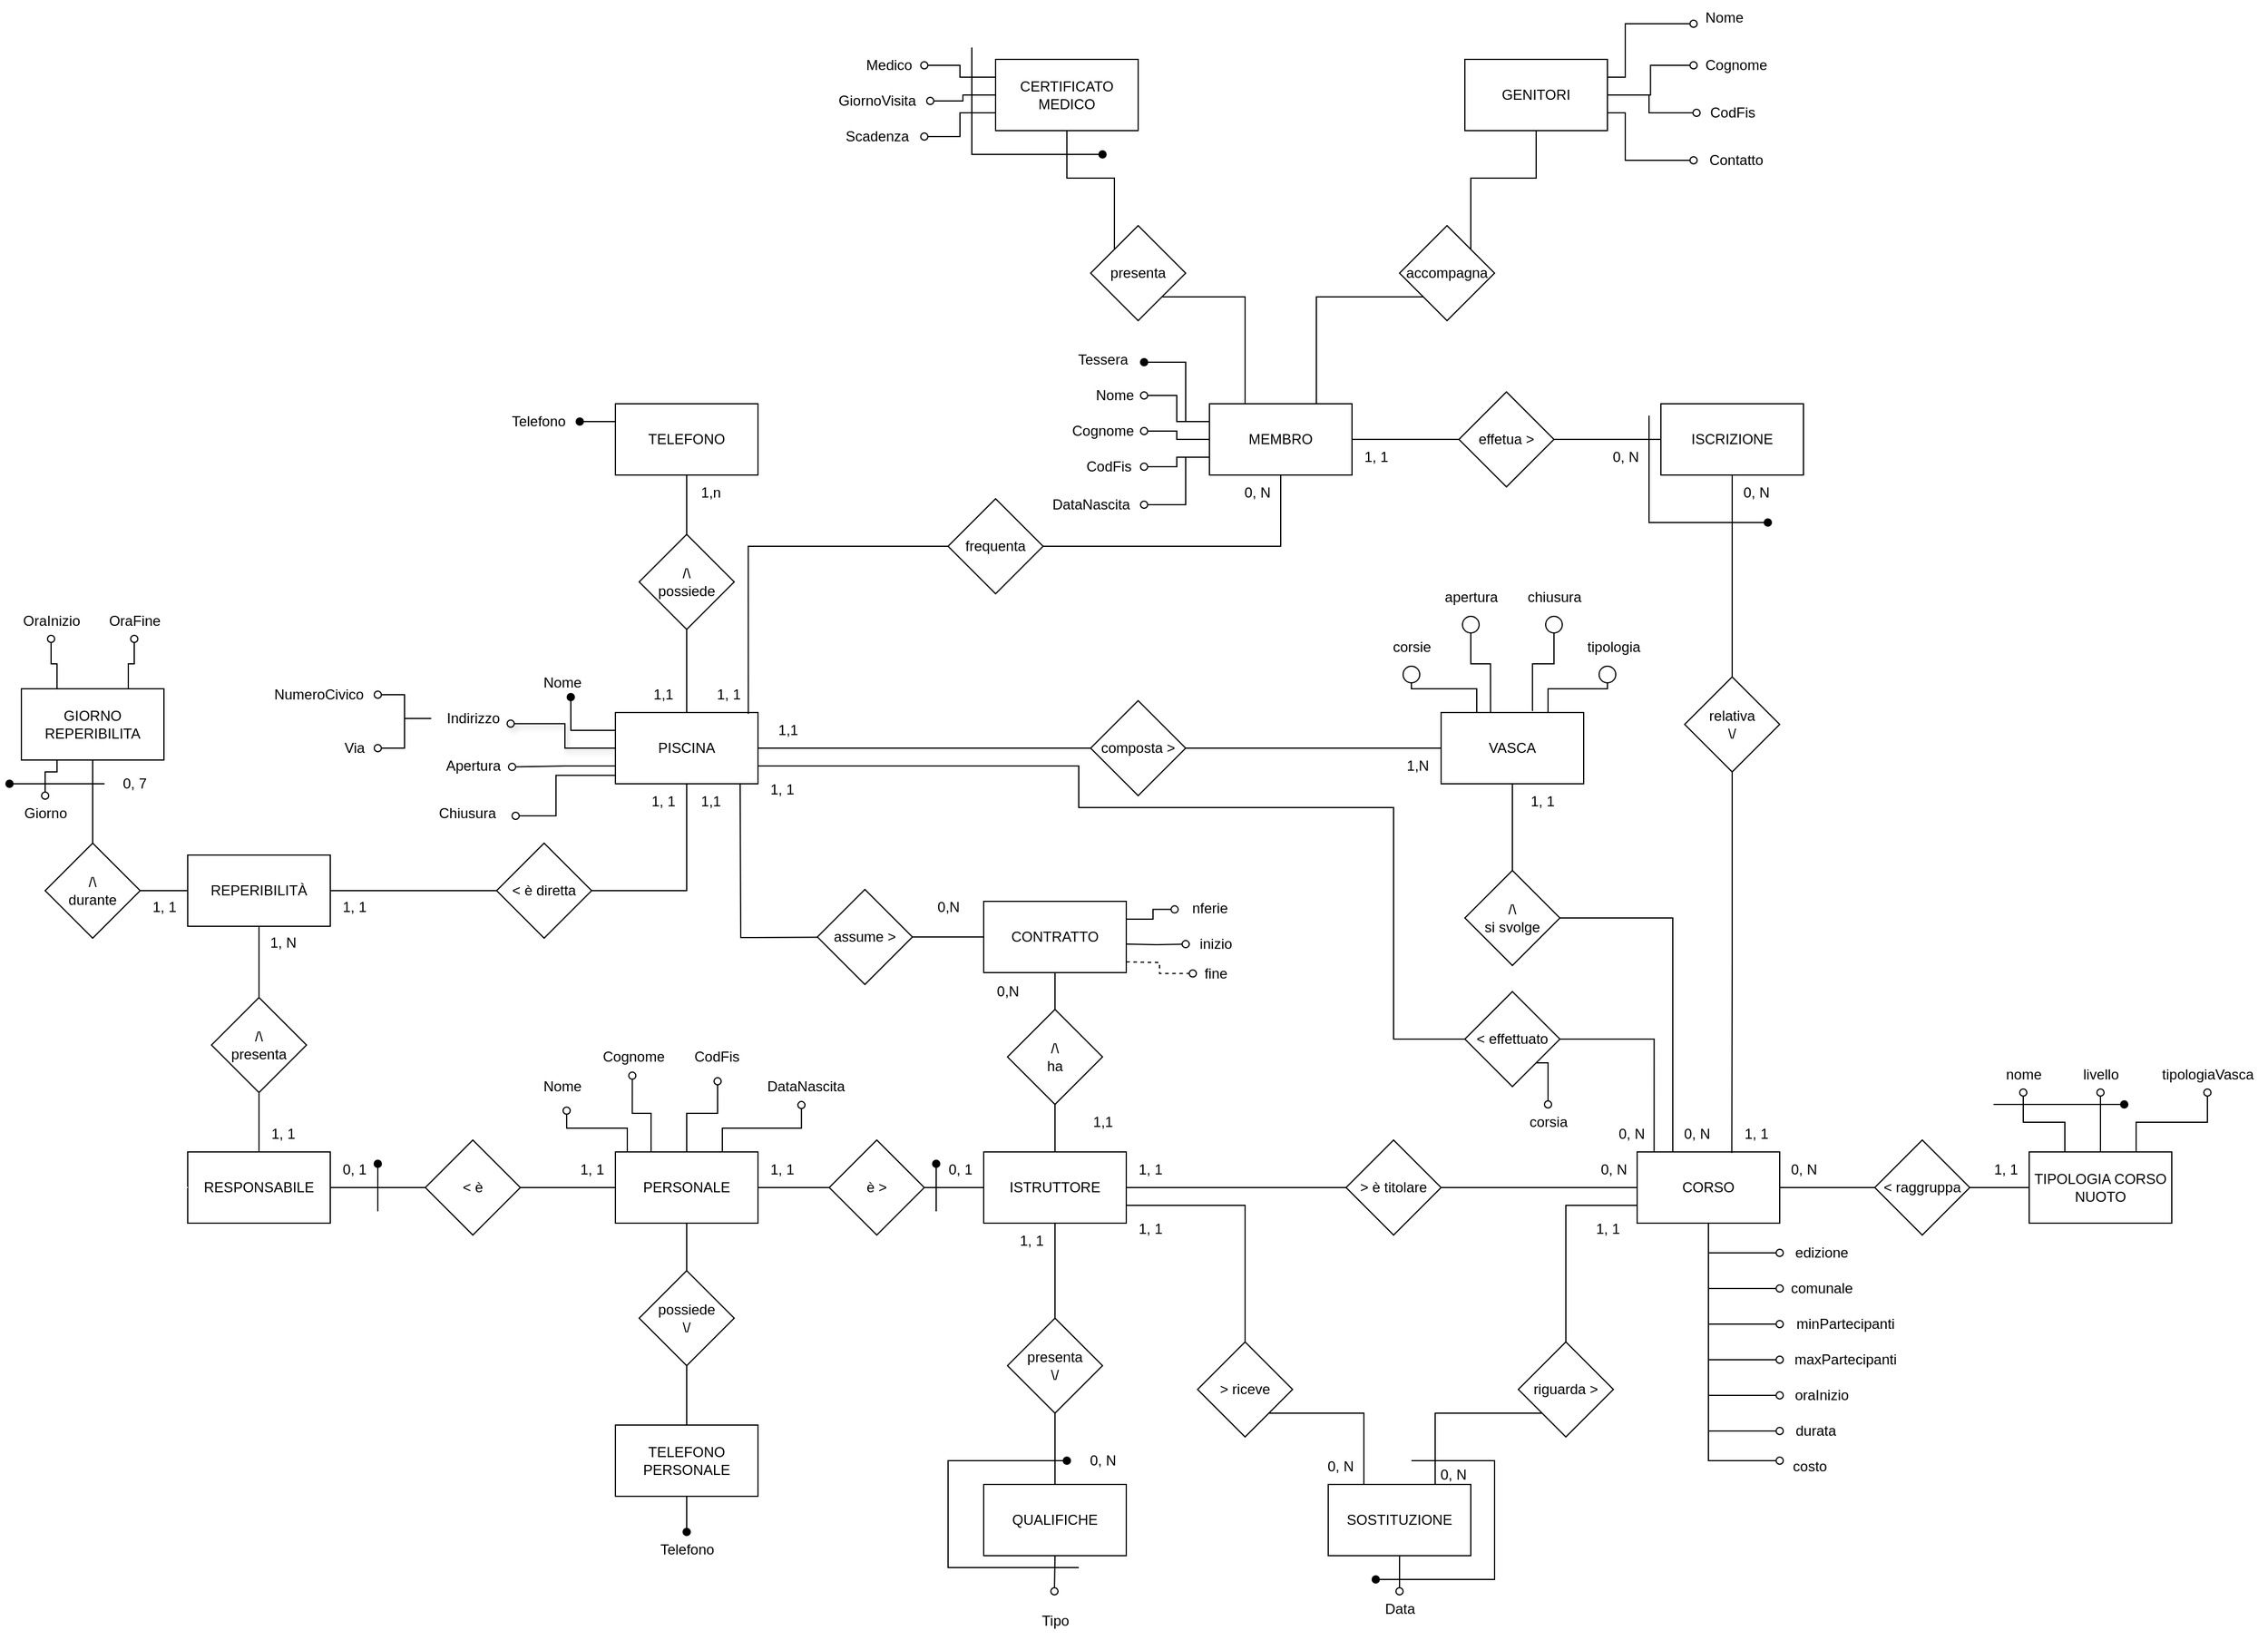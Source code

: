 <mxfile version="21.6.3" type="device">
  <diagram name="Pagina-1" id="0fR_yFkh80TrKOe8aO8z">
    <mxGraphModel dx="2123" dy="1450" grid="1" gridSize="10" guides="1" tooltips="1" connect="1" arrows="1" fold="1" page="1" pageScale="1" pageWidth="1169" pageHeight="827" math="0" shadow="0">
      <root>
        <mxCell id="0" />
        <mxCell id="1" parent="0" />
        <mxCell id="6GUqICWd9C8v-F9M-gl0-9" style="edgeStyle=orthogonalEdgeStyle;rounded=0;orthogonalLoop=1;jettySize=auto;html=1;entryX=0.5;entryY=1;entryDx=0;entryDy=0;endArrow=none;endFill=0;exitX=0.5;exitY=0;exitDx=0;exitDy=0;" parent="1" source="6GUqICWd9C8v-F9M-gl0-1" target="6GUqICWd9C8v-F9M-gl0-3" edge="1">
          <mxGeometry relative="1" as="geometry" />
        </mxCell>
        <mxCell id="6GUqICWd9C8v-F9M-gl0-25" style="edgeStyle=orthogonalEdgeStyle;rounded=0;orthogonalLoop=1;jettySize=auto;html=1;entryX=0;entryY=0.5;entryDx=0;entryDy=0;endArrow=none;endFill=0;" parent="1" source="6GUqICWd9C8v-F9M-gl0-1" target="6GUqICWd9C8v-F9M-gl0-24" edge="1">
          <mxGeometry relative="1" as="geometry" />
        </mxCell>
        <mxCell id="cDWD59vqWW8E9XmD5x85-58" style="edgeStyle=orthogonalEdgeStyle;rounded=0;orthogonalLoop=1;jettySize=auto;html=1;exitX=0;exitY=0.25;exitDx=0;exitDy=0;entryX=0.649;entryY=0.9;entryDx=0;entryDy=0;entryPerimeter=0;endArrow=oval;endFill=1;" parent="1" source="6GUqICWd9C8v-F9M-gl0-1" target="cDWD59vqWW8E9XmD5x85-47" edge="1">
          <mxGeometry relative="1" as="geometry" />
        </mxCell>
        <mxCell id="cDWD59vqWW8E9XmD5x85-59" style="edgeStyle=orthogonalEdgeStyle;rounded=0;orthogonalLoop=1;jettySize=auto;html=1;exitX=0;exitY=0.5;exitDx=0;exitDy=0;entryX=0.955;entryY=0.645;entryDx=0;entryDy=0;entryPerimeter=0;endArrow=oval;endFill=0;shadow=1;" parent="1" source="6GUqICWd9C8v-F9M-gl0-1" target="cDWD59vqWW8E9XmD5x85-51" edge="1">
          <mxGeometry relative="1" as="geometry" />
        </mxCell>
        <mxCell id="cDWD59vqWW8E9XmD5x85-60" style="edgeStyle=orthogonalEdgeStyle;rounded=0;orthogonalLoop=1;jettySize=auto;html=1;exitX=0;exitY=0.75;exitDx=0;exitDy=0;entryX=0.972;entryY=0.527;entryDx=0;entryDy=0;entryPerimeter=0;endArrow=oval;endFill=0;" parent="1" source="6GUqICWd9C8v-F9M-gl0-1" target="cDWD59vqWW8E9XmD5x85-54" edge="1">
          <mxGeometry relative="1" as="geometry" />
        </mxCell>
        <mxCell id="cDWD59vqWW8E9XmD5x85-61" style="edgeStyle=orthogonalEdgeStyle;rounded=0;orthogonalLoop=1;jettySize=auto;html=1;exitX=0.001;exitY=0.881;exitDx=0;exitDy=0;entryX=1.086;entryY=0.567;entryDx=0;entryDy=0;entryPerimeter=0;exitPerimeter=0;endArrow=oval;endFill=0;" parent="1" source="6GUqICWd9C8v-F9M-gl0-1" target="cDWD59vqWW8E9XmD5x85-55" edge="1">
          <mxGeometry relative="1" as="geometry">
            <Array as="points">
              <mxPoint x="40" y="253" />
              <mxPoint x="40" y="287" />
            </Array>
          </mxGeometry>
        </mxCell>
        <mxCell id="6GUqICWd9C8v-F9M-gl0-1" value="PISCINA" style="rounded=0;whiteSpace=wrap;html=1;" parent="1" vertex="1">
          <mxGeometry x="90" y="200" width="120" height="60" as="geometry" />
        </mxCell>
        <mxCell id="6GUqICWd9C8v-F9M-gl0-2" value="TELEFONO" style="rounded=0;whiteSpace=wrap;html=1;" parent="1" vertex="1">
          <mxGeometry x="90" y="-60" width="120" height="60" as="geometry" />
        </mxCell>
        <mxCell id="6GUqICWd9C8v-F9M-gl0-7" style="edgeStyle=orthogonalEdgeStyle;rounded=0;orthogonalLoop=1;jettySize=auto;html=1;entryX=0.5;entryY=1;entryDx=0;entryDy=0;endArrow=none;endFill=0;" parent="1" source="6GUqICWd9C8v-F9M-gl0-3" target="6GUqICWd9C8v-F9M-gl0-2" edge="1">
          <mxGeometry relative="1" as="geometry" />
        </mxCell>
        <mxCell id="6GUqICWd9C8v-F9M-gl0-3" value="/\&lt;br&gt;&lt;div&gt;possiede&lt;/div&gt;" style="rhombus;whiteSpace=wrap;html=1;" parent="1" vertex="1">
          <mxGeometry x="110" y="50" width="80" height="80" as="geometry" />
        </mxCell>
        <mxCell id="6GUqICWd9C8v-F9M-gl0-14" style="edgeStyle=orthogonalEdgeStyle;rounded=0;orthogonalLoop=1;jettySize=auto;html=1;entryX=0;entryY=0.25;entryDx=0;entryDy=0;endArrow=none;endFill=0;startArrow=oval;startFill=1;" parent="1" source="6GUqICWd9C8v-F9M-gl0-13" target="6GUqICWd9C8v-F9M-gl0-2" edge="1">
          <mxGeometry relative="1" as="geometry" />
        </mxCell>
        <mxCell id="6GUqICWd9C8v-F9M-gl0-13" value="Telefono" style="text;html=1;align=center;verticalAlign=middle;resizable=0;points=[];autosize=1;strokeColor=none;fillColor=none;" parent="1" vertex="1">
          <mxGeometry x="-10" y="-60" width="70" height="30" as="geometry" />
        </mxCell>
        <mxCell id="6GUqICWd9C8v-F9M-gl0-26" style="edgeStyle=orthogonalEdgeStyle;rounded=0;orthogonalLoop=1;jettySize=auto;html=1;entryX=1;entryY=0.5;entryDx=0;entryDy=0;endArrow=none;endFill=0;" parent="1" source="6GUqICWd9C8v-F9M-gl0-23" target="6GUqICWd9C8v-F9M-gl0-24" edge="1">
          <mxGeometry relative="1" as="geometry" />
        </mxCell>
        <mxCell id="cDWD59vqWW8E9XmD5x85-77" style="edgeStyle=orthogonalEdgeStyle;rounded=0;orthogonalLoop=1;jettySize=auto;html=1;exitX=0.347;exitY=-0.001;exitDx=0;exitDy=0;exitPerimeter=0;endArrow=circle;endFill=0;" parent="1" source="6GUqICWd9C8v-F9M-gl0-23" target="cDWD59vqWW8E9XmD5x85-71" edge="1">
          <mxGeometry relative="1" as="geometry" />
        </mxCell>
        <mxCell id="cDWD59vqWW8E9XmD5x85-78" style="edgeStyle=orthogonalEdgeStyle;rounded=0;orthogonalLoop=1;jettySize=auto;html=1;exitX=0.641;exitY=-0.021;exitDx=0;exitDy=0;exitPerimeter=0;endArrow=circle;endFill=0;" parent="1" source="6GUqICWd9C8v-F9M-gl0-23" target="cDWD59vqWW8E9XmD5x85-72" edge="1">
          <mxGeometry relative="1" as="geometry" />
        </mxCell>
        <mxCell id="cDWD59vqWW8E9XmD5x85-79" style="edgeStyle=orthogonalEdgeStyle;rounded=0;orthogonalLoop=1;jettySize=auto;html=1;exitX=0.75;exitY=0;exitDx=0;exitDy=0;endArrow=circle;endFill=0;" parent="1" source="6GUqICWd9C8v-F9M-gl0-23" target="cDWD59vqWW8E9XmD5x85-73" edge="1">
          <mxGeometry relative="1" as="geometry">
            <Array as="points">
              <mxPoint x="875" y="180" />
              <mxPoint x="925" y="180" />
            </Array>
          </mxGeometry>
        </mxCell>
        <mxCell id="cDWD59vqWW8E9XmD5x85-80" style="edgeStyle=orthogonalEdgeStyle;rounded=0;orthogonalLoop=1;jettySize=auto;html=1;exitX=0.25;exitY=0;exitDx=0;exitDy=0;startArrow=none;startFill=0;endArrow=circle;endFill=0;" parent="1" source="6GUqICWd9C8v-F9M-gl0-23" target="cDWD59vqWW8E9XmD5x85-70" edge="1">
          <mxGeometry relative="1" as="geometry" />
        </mxCell>
        <mxCell id="6GUqICWd9C8v-F9M-gl0-23" value="VASCA" style="rounded=0;whiteSpace=wrap;html=1;" parent="1" vertex="1">
          <mxGeometry x="785" y="200" width="120" height="60" as="geometry" />
        </mxCell>
        <mxCell id="6GUqICWd9C8v-F9M-gl0-24" value="composta &amp;gt;" style="rhombus;whiteSpace=wrap;html=1;" parent="1" vertex="1">
          <mxGeometry x="490" y="190" width="80" height="80" as="geometry" />
        </mxCell>
        <mxCell id="6GUqICWd9C8v-F9M-gl0-35" value="1,n" style="text;html=1;align=center;verticalAlign=middle;resizable=0;points=[];autosize=1;strokeColor=none;fillColor=none;" parent="1" vertex="1">
          <mxGeometry x="150" width="40" height="30" as="geometry" />
        </mxCell>
        <mxCell id="6GUqICWd9C8v-F9M-gl0-36" value="1,1" style="text;html=1;align=center;verticalAlign=middle;resizable=0;points=[];autosize=1;strokeColor=none;fillColor=none;" parent="1" vertex="1">
          <mxGeometry x="110" y="170" width="40" height="30" as="geometry" />
        </mxCell>
        <mxCell id="6GUqICWd9C8v-F9M-gl0-37" value="1,1" style="text;html=1;align=center;verticalAlign=middle;resizable=0;points=[];autosize=1;strokeColor=none;fillColor=none;" parent="1" vertex="1">
          <mxGeometry x="215" y="200" width="40" height="30" as="geometry" />
        </mxCell>
        <mxCell id="6GUqICWd9C8v-F9M-gl0-38" value="1,N" style="text;html=1;align=center;verticalAlign=middle;resizable=0;points=[];autosize=1;strokeColor=none;fillColor=none;" parent="1" vertex="1">
          <mxGeometry x="745" y="230" width="40" height="30" as="geometry" />
        </mxCell>
        <mxCell id="RWj5NL5v489ZXOZt_Zdf-12" style="edgeStyle=orthogonalEdgeStyle;rounded=0;orthogonalLoop=1;jettySize=auto;html=1;entryX=0.5;entryY=1;entryDx=0;entryDy=0;endArrow=none;endFill=0;" parent="1" edge="1">
          <mxGeometry relative="1" as="geometry">
            <mxPoint x="305" y="389" as="sourcePoint" />
            <mxPoint x="195" y="260" as="targetPoint" />
          </mxGeometry>
        </mxCell>
        <mxCell id="LbghogEhIRzj0ne3dYNB-8" style="edgeStyle=orthogonalEdgeStyle;rounded=0;orthogonalLoop=1;jettySize=auto;html=1;entryX=0;entryY=0.5;entryDx=0;entryDy=0;endArrow=none;endFill=0;" parent="1" source="RWj5NL5v489ZXOZt_Zdf-2" target="LbghogEhIRzj0ne3dYNB-7" edge="1">
          <mxGeometry relative="1" as="geometry">
            <Array as="points" />
          </mxGeometry>
        </mxCell>
        <mxCell id="RWj5NL5v489ZXOZt_Zdf-2" value="assume &amp;gt;" style="rhombus;whiteSpace=wrap;html=1;" parent="1" vertex="1">
          <mxGeometry x="260" y="349" width="80" height="80" as="geometry" />
        </mxCell>
        <mxCell id="cDWD59vqWW8E9XmD5x85-16" style="edgeStyle=orthogonalEdgeStyle;rounded=0;orthogonalLoop=1;jettySize=auto;html=1;exitX=1;exitY=0.5;exitDx=0;exitDy=0;entryX=0;entryY=0.5;entryDx=0;entryDy=0;endArrow=none;endFill=0;" parent="1" source="RWj5NL5v489ZXOZt_Zdf-7" target="cDWD59vqWW8E9XmD5x85-12" edge="1">
          <mxGeometry relative="1" as="geometry" />
        </mxCell>
        <mxCell id="RWj5NL5v489ZXOZt_Zdf-7" value="RESPONSABILE" style="whiteSpace=wrap;html=1;" parent="1" vertex="1">
          <mxGeometry x="-270" y="570" width="120" height="60" as="geometry" />
        </mxCell>
        <mxCell id="RWj5NL5v489ZXOZt_Zdf-39" style="rounded=0;orthogonalLoop=1;jettySize=auto;html=1;exitX=1;exitY=0.5;exitDx=0;exitDy=0;entryX=0;entryY=0.5;entryDx=0;entryDy=0;endArrow=none;endFill=0;" parent="1" source="RWj5NL5v489ZXOZt_Zdf-8" target="RWj5NL5v489ZXOZt_Zdf-38" edge="1">
          <mxGeometry relative="1" as="geometry">
            <Array as="points" />
          </mxGeometry>
        </mxCell>
        <mxCell id="RWj5NL5v489ZXOZt_Zdf-8" value="ISTRUTTORE" style="whiteSpace=wrap;html=1;" parent="1" vertex="1">
          <mxGeometry x="400" y="570" width="120" height="60" as="geometry" />
        </mxCell>
        <mxCell id="RWj5NL5v489ZXOZt_Zdf-10" style="edgeStyle=orthogonalEdgeStyle;rounded=0;orthogonalLoop=1;jettySize=auto;html=1;endArrow=none;endFill=0;entryX=0.5;entryY=1;entryDx=0;entryDy=0;exitX=1;exitY=0.5;exitDx=0;exitDy=0;" parent="1" source="cDWD59vqWW8E9XmD5x85-64" target="6GUqICWd9C8v-F9M-gl0-1" edge="1">
          <mxGeometry relative="1" as="geometry">
            <mxPoint x="-189.999" y="460.059" as="sourcePoint" />
            <mxPoint x="130" y="261" as="targetPoint" />
            <Array as="points">
              <mxPoint x="150" y="350" />
            </Array>
          </mxGeometry>
        </mxCell>
        <mxCell id="RWj5NL5v489ZXOZt_Zdf-11" style="edgeStyle=orthogonalEdgeStyle;rounded=0;orthogonalLoop=1;jettySize=auto;html=1;entryX=0.5;entryY=0;entryDx=0;entryDy=0;endArrow=none;endFill=0;" parent="1" source="RWj5NL5v489ZXOZt_Zdf-9" target="RWj5NL5v489ZXOZt_Zdf-7" edge="1">
          <mxGeometry relative="1" as="geometry" />
        </mxCell>
        <mxCell id="RWj5NL5v489ZXOZt_Zdf-9" value="/\&lt;br&gt;&lt;div&gt;presenta&lt;/div&gt;" style="rhombus;whiteSpace=wrap;html=1;" parent="1" vertex="1">
          <mxGeometry x="-250" y="440" width="80" height="80" as="geometry" />
        </mxCell>
        <mxCell id="RWj5NL5v489ZXOZt_Zdf-14" value="TELEFONO PERSONALE" style="whiteSpace=wrap;html=1;" parent="1" vertex="1">
          <mxGeometry x="90" y="800" width="120" height="60" as="geometry" />
        </mxCell>
        <mxCell id="cDWD59vqWW8E9XmD5x85-65" style="edgeStyle=orthogonalEdgeStyle;rounded=0;orthogonalLoop=1;jettySize=auto;html=1;exitX=1;exitY=0.5;exitDx=0;exitDy=0;entryX=0;entryY=0.5;entryDx=0;entryDy=0;endArrow=none;endFill=0;" parent="1" source="RWj5NL5v489ZXOZt_Zdf-16" target="cDWD59vqWW8E9XmD5x85-64" edge="1">
          <mxGeometry relative="1" as="geometry" />
        </mxCell>
        <mxCell id="cDWD59vqWW8E9XmD5x85-66" style="edgeStyle=orthogonalEdgeStyle;rounded=0;orthogonalLoop=1;jettySize=auto;html=1;exitX=0.5;exitY=1;exitDx=0;exitDy=0;entryX=0.5;entryY=0;entryDx=0;entryDy=0;endArrow=none;endFill=0;" parent="1" source="RWj5NL5v489ZXOZt_Zdf-16" target="RWj5NL5v489ZXOZt_Zdf-9" edge="1">
          <mxGeometry relative="1" as="geometry" />
        </mxCell>
        <mxCell id="RWj5NL5v489ZXOZt_Zdf-16" value="REPERIBILITÀ" style="whiteSpace=wrap;html=1;" parent="1" vertex="1">
          <mxGeometry x="-270" y="320" width="120" height="60" as="geometry" />
        </mxCell>
        <mxCell id="RWj5NL5v489ZXOZt_Zdf-19" style="edgeStyle=orthogonalEdgeStyle;rounded=0;orthogonalLoop=1;jettySize=auto;html=1;exitX=1;exitY=0.5;exitDx=0;exitDy=0;entryX=0;entryY=0.5;entryDx=0;entryDy=0;fillColor=#a20025;strokeColor=#FFFFFF;endArrow=none;endFill=0;" parent="1" target="RWj5NL5v489ZXOZt_Zdf-7" edge="1">
          <mxGeometry relative="1" as="geometry">
            <mxPoint x="-300" y="600" as="sourcePoint" />
          </mxGeometry>
        </mxCell>
        <mxCell id="cDWD59vqWW8E9XmD5x85-23" style="edgeStyle=orthogonalEdgeStyle;rounded=0;orthogonalLoop=1;jettySize=auto;html=1;exitX=0.5;exitY=1;exitDx=0;exitDy=0;entryX=0.5;entryY=0;entryDx=0;entryDy=0;endArrow=none;endFill=0;" parent="1" source="RWj5NL5v489ZXOZt_Zdf-23" target="RWj5NL5v489ZXOZt_Zdf-14" edge="1">
          <mxGeometry relative="1" as="geometry" />
        </mxCell>
        <mxCell id="RWj5NL5v489ZXOZt_Zdf-23" value="&lt;div&gt;possiede&lt;/div&gt;\/" style="rhombus;whiteSpace=wrap;html=1;" parent="1" vertex="1">
          <mxGeometry x="110" y="670" width="80" height="80" as="geometry" />
        </mxCell>
        <mxCell id="cDWD59vqWW8E9XmD5x85-83" style="edgeStyle=orthogonalEdgeStyle;rounded=0;orthogonalLoop=1;jettySize=auto;html=1;exitX=0.5;exitY=1;exitDx=0;exitDy=0;endArrow=oval;endFill=0;" parent="1" source="RWj5NL5v489ZXOZt_Zdf-32" edge="1">
          <mxGeometry relative="1" as="geometry">
            <mxPoint x="459.529" y="940.0" as="targetPoint" />
          </mxGeometry>
        </mxCell>
        <mxCell id="RWj5NL5v489ZXOZt_Zdf-32" value="QUALIFICHE" style="whiteSpace=wrap;html=1;" parent="1" vertex="1">
          <mxGeometry x="400" y="850" width="120" height="60" as="geometry" />
        </mxCell>
        <mxCell id="RWj5NL5v489ZXOZt_Zdf-34" style="edgeStyle=orthogonalEdgeStyle;rounded=0;orthogonalLoop=1;jettySize=auto;html=1;endArrow=none;endFill=0;" parent="1" source="RWj5NL5v489ZXOZt_Zdf-33" target="RWj5NL5v489ZXOZt_Zdf-8" edge="1">
          <mxGeometry relative="1" as="geometry" />
        </mxCell>
        <mxCell id="RWj5NL5v489ZXOZt_Zdf-35" style="edgeStyle=orthogonalEdgeStyle;rounded=0;orthogonalLoop=1;jettySize=auto;html=1;entryX=0.5;entryY=0;entryDx=0;entryDy=0;endArrow=none;endFill=0;" parent="1" source="RWj5NL5v489ZXOZt_Zdf-33" target="RWj5NL5v489ZXOZt_Zdf-32" edge="1">
          <mxGeometry relative="1" as="geometry" />
        </mxCell>
        <mxCell id="RWj5NL5v489ZXOZt_Zdf-33" value="&lt;div&gt;presenta&lt;/div&gt;\/" style="rhombus;whiteSpace=wrap;html=1;" parent="1" vertex="1">
          <mxGeometry x="420" y="710" width="80" height="80" as="geometry" />
        </mxCell>
        <mxCell id="cDWD59vqWW8E9XmD5x85-111" style="edgeStyle=orthogonalEdgeStyle;rounded=0;orthogonalLoop=1;jettySize=auto;html=1;exitX=0.25;exitY=0;exitDx=0;exitDy=0;endArrow=oval;endFill=0;" parent="1" source="RWj5NL5v489ZXOZt_Zdf-36" target="cDWD59vqWW8E9XmD5x85-94" edge="1">
          <mxGeometry relative="1" as="geometry" />
        </mxCell>
        <mxCell id="cDWD59vqWW8E9XmD5x85-112" style="edgeStyle=orthogonalEdgeStyle;rounded=0;orthogonalLoop=1;jettySize=auto;html=1;exitX=0.5;exitY=0;exitDx=0;exitDy=0;endArrow=oval;endFill=0;" parent="1" source="RWj5NL5v489ZXOZt_Zdf-36" target="cDWD59vqWW8E9XmD5x85-95" edge="1">
          <mxGeometry relative="1" as="geometry" />
        </mxCell>
        <mxCell id="cDWD59vqWW8E9XmD5x85-113" style="edgeStyle=orthogonalEdgeStyle;rounded=0;orthogonalLoop=1;jettySize=auto;html=1;exitX=0.75;exitY=0;exitDx=0;exitDy=0;endArrow=oval;endFill=0;" parent="1" source="RWj5NL5v489ZXOZt_Zdf-36" target="cDWD59vqWW8E9XmD5x85-96" edge="1">
          <mxGeometry relative="1" as="geometry" />
        </mxCell>
        <mxCell id="RWj5NL5v489ZXOZt_Zdf-36" value="TIPOLOGIA CORSO NUOTO" style="whiteSpace=wrap;html=1;" parent="1" vertex="1">
          <mxGeometry x="1280" y="570" width="120" height="60" as="geometry" />
        </mxCell>
        <mxCell id="cDWD59vqWW8E9XmD5x85-98" style="edgeStyle=orthogonalEdgeStyle;rounded=0;orthogonalLoop=1;jettySize=auto;html=1;exitX=0.5;exitY=1;exitDx=0;exitDy=0;endArrow=oval;endFill=0;" parent="1" source="RWj5NL5v489ZXOZt_Zdf-37" target="cDWD59vqWW8E9XmD5x85-89" edge="1">
          <mxGeometry relative="1" as="geometry">
            <Array as="points">
              <mxPoint x="1010" y="830" />
            </Array>
          </mxGeometry>
        </mxCell>
        <mxCell id="cDWD59vqWW8E9XmD5x85-99" style="edgeStyle=orthogonalEdgeStyle;rounded=0;orthogonalLoop=1;jettySize=auto;html=1;exitX=0.5;exitY=1;exitDx=0;exitDy=0;endArrow=oval;endFill=0;" parent="1" source="RWj5NL5v489ZXOZt_Zdf-37" target="cDWD59vqWW8E9XmD5x85-93" edge="1">
          <mxGeometry relative="1" as="geometry">
            <Array as="points">
              <mxPoint x="1010" y="805" />
            </Array>
          </mxGeometry>
        </mxCell>
        <mxCell id="cDWD59vqWW8E9XmD5x85-101" style="edgeStyle=orthogonalEdgeStyle;rounded=0;orthogonalLoop=1;jettySize=auto;html=1;exitX=0.5;exitY=1;exitDx=0;exitDy=0;endArrow=oval;endFill=0;" parent="1" source="RWj5NL5v489ZXOZt_Zdf-37" target="cDWD59vqWW8E9XmD5x85-92" edge="1">
          <mxGeometry relative="1" as="geometry">
            <Array as="points">
              <mxPoint x="1010" y="775" />
            </Array>
          </mxGeometry>
        </mxCell>
        <mxCell id="cDWD59vqWW8E9XmD5x85-106" style="edgeStyle=orthogonalEdgeStyle;rounded=0;orthogonalLoop=1;jettySize=auto;html=1;exitX=0.5;exitY=1;exitDx=0;exitDy=0;endArrow=oval;endFill=0;" parent="1" source="RWj5NL5v489ZXOZt_Zdf-37" target="cDWD59vqWW8E9XmD5x85-90" edge="1">
          <mxGeometry relative="1" as="geometry">
            <Array as="points">
              <mxPoint x="1010" y="745" />
            </Array>
          </mxGeometry>
        </mxCell>
        <mxCell id="cDWD59vqWW8E9XmD5x85-107" style="edgeStyle=orthogonalEdgeStyle;rounded=0;orthogonalLoop=1;jettySize=auto;html=1;exitX=0.5;exitY=1;exitDx=0;exitDy=0;endArrow=oval;endFill=0;" parent="1" source="RWj5NL5v489ZXOZt_Zdf-37" target="cDWD59vqWW8E9XmD5x85-91" edge="1">
          <mxGeometry relative="1" as="geometry">
            <Array as="points">
              <mxPoint x="1010" y="715" />
            </Array>
          </mxGeometry>
        </mxCell>
        <mxCell id="cDWD59vqWW8E9XmD5x85-108" style="edgeStyle=orthogonalEdgeStyle;rounded=0;orthogonalLoop=1;jettySize=auto;html=1;exitX=0.5;exitY=1;exitDx=0;exitDy=0;endArrow=oval;endFill=0;" parent="1" source="RWj5NL5v489ZXOZt_Zdf-37" target="cDWD59vqWW8E9XmD5x85-86" edge="1">
          <mxGeometry relative="1" as="geometry">
            <Array as="points">
              <mxPoint x="1010" y="685" />
            </Array>
          </mxGeometry>
        </mxCell>
        <mxCell id="cDWD59vqWW8E9XmD5x85-109" style="edgeStyle=orthogonalEdgeStyle;rounded=0;orthogonalLoop=1;jettySize=auto;html=1;exitX=0.5;exitY=1;exitDx=0;exitDy=0;endArrow=oval;endFill=0;" parent="1" source="RWj5NL5v489ZXOZt_Zdf-37" target="cDWD59vqWW8E9XmD5x85-87" edge="1">
          <mxGeometry relative="1" as="geometry">
            <Array as="points">
              <mxPoint x="1010" y="655" />
            </Array>
          </mxGeometry>
        </mxCell>
        <mxCell id="RWj5NL5v489ZXOZt_Zdf-37" value="CORSO" style="whiteSpace=wrap;html=1;" parent="1" vertex="1">
          <mxGeometry x="950" y="570" width="120" height="60" as="geometry" />
        </mxCell>
        <mxCell id="RWj5NL5v489ZXOZt_Zdf-40" style="rounded=0;orthogonalLoop=1;jettySize=auto;html=1;exitX=1;exitY=0.5;exitDx=0;exitDy=0;entryX=0;entryY=0.5;entryDx=0;entryDy=0;endArrow=none;endFill=0;" parent="1" source="RWj5NL5v489ZXOZt_Zdf-38" target="RWj5NL5v489ZXOZt_Zdf-37" edge="1">
          <mxGeometry relative="1" as="geometry" />
        </mxCell>
        <mxCell id="RWj5NL5v489ZXOZt_Zdf-38" value="&amp;gt; è titolare" style="rhombus;whiteSpace=wrap;html=1;" parent="1" vertex="1">
          <mxGeometry x="705" y="560" width="80" height="80" as="geometry" />
        </mxCell>
        <mxCell id="RWj5NL5v489ZXOZt_Zdf-45" value="SOSTITUZIONE" style="whiteSpace=wrap;html=1;" parent="1" vertex="1">
          <mxGeometry x="690" y="850" width="120" height="60" as="geometry" />
        </mxCell>
        <mxCell id="RWj5NL5v489ZXOZt_Zdf-47" style="edgeStyle=orthogonalEdgeStyle;rounded=0;orthogonalLoop=1;jettySize=auto;html=1;exitX=0.5;exitY=0;exitDx=0;exitDy=0;entryX=1;entryY=0.75;entryDx=0;entryDy=0;endArrow=none;endFill=0;" parent="1" source="RWj5NL5v489ZXOZt_Zdf-46" target="RWj5NL5v489ZXOZt_Zdf-8" edge="1">
          <mxGeometry relative="1" as="geometry">
            <Array as="points">
              <mxPoint x="620" y="615" />
            </Array>
          </mxGeometry>
        </mxCell>
        <mxCell id="RWj5NL5v489ZXOZt_Zdf-48" style="edgeStyle=orthogonalEdgeStyle;rounded=0;orthogonalLoop=1;jettySize=auto;html=1;exitX=1;exitY=1;exitDx=0;exitDy=0;entryX=0.25;entryY=0;entryDx=0;entryDy=0;endArrow=none;endFill=0;" parent="1" source="RWj5NL5v489ZXOZt_Zdf-46" target="RWj5NL5v489ZXOZt_Zdf-45" edge="1">
          <mxGeometry relative="1" as="geometry" />
        </mxCell>
        <mxCell id="RWj5NL5v489ZXOZt_Zdf-46" value="&amp;gt; riceve" style="rhombus;whiteSpace=wrap;html=1;" parent="1" vertex="1">
          <mxGeometry x="580" y="730" width="80" height="80" as="geometry" />
        </mxCell>
        <mxCell id="RWj5NL5v489ZXOZt_Zdf-52" style="edgeStyle=orthogonalEdgeStyle;rounded=0;orthogonalLoop=1;jettySize=auto;html=1;exitX=0.5;exitY=0;exitDx=0;exitDy=0;entryX=0;entryY=0.75;entryDx=0;entryDy=0;endArrow=none;endFill=0;" parent="1" source="RWj5NL5v489ZXOZt_Zdf-51" target="RWj5NL5v489ZXOZt_Zdf-37" edge="1">
          <mxGeometry relative="1" as="geometry">
            <Array as="points">
              <mxPoint x="890" y="615" />
            </Array>
          </mxGeometry>
        </mxCell>
        <mxCell id="RWj5NL5v489ZXOZt_Zdf-53" style="edgeStyle=orthogonalEdgeStyle;rounded=0;orthogonalLoop=1;jettySize=auto;html=1;exitX=0;exitY=1;exitDx=0;exitDy=0;entryX=0.75;entryY=0;entryDx=0;entryDy=0;endArrow=none;endFill=0;" parent="1" source="RWj5NL5v489ZXOZt_Zdf-51" target="RWj5NL5v489ZXOZt_Zdf-45" edge="1">
          <mxGeometry relative="1" as="geometry" />
        </mxCell>
        <mxCell id="RWj5NL5v489ZXOZt_Zdf-51" value="riguarda &amp;gt;" style="rhombus;whiteSpace=wrap;html=1;" parent="1" vertex="1">
          <mxGeometry x="850" y="730" width="80" height="80" as="geometry" />
        </mxCell>
        <mxCell id="RWj5NL5v489ZXOZt_Zdf-57" style="edgeStyle=orthogonalEdgeStyle;rounded=0;orthogonalLoop=1;jettySize=auto;html=1;endArrow=none;endFill=0;entryX=1;entryY=0.75;entryDx=0;entryDy=0;" parent="1" source="RWj5NL5v489ZXOZt_Zdf-56" target="6GUqICWd9C8v-F9M-gl0-1" edge="1">
          <mxGeometry relative="1" as="geometry">
            <mxPoint x="260" y="340" as="targetPoint" />
            <Array as="points">
              <mxPoint x="745" y="280" />
              <mxPoint x="480" y="280" />
              <mxPoint x="480" y="245" />
            </Array>
          </mxGeometry>
        </mxCell>
        <mxCell id="RWj5NL5v489ZXOZt_Zdf-58" style="edgeStyle=orthogonalEdgeStyle;rounded=0;orthogonalLoop=1;jettySize=auto;html=1;endArrow=none;endFill=0;entryX=0.119;entryY=-0.011;entryDx=0;entryDy=0;entryPerimeter=0;" parent="1" source="RWj5NL5v489ZXOZt_Zdf-56" target="RWj5NL5v489ZXOZt_Zdf-37" edge="1">
          <mxGeometry relative="1" as="geometry">
            <mxPoint x="840" y="560" as="targetPoint" />
          </mxGeometry>
        </mxCell>
        <mxCell id="cDWD59vqWW8E9XmD5x85-110" style="edgeStyle=orthogonalEdgeStyle;rounded=0;orthogonalLoop=1;jettySize=auto;html=1;exitX=1;exitY=1;exitDx=0;exitDy=0;endArrow=oval;endFill=0;" parent="1" source="RWj5NL5v489ZXOZt_Zdf-56" target="cDWD59vqWW8E9XmD5x85-88" edge="1">
          <mxGeometry relative="1" as="geometry">
            <Array as="points">
              <mxPoint x="875" y="495" />
            </Array>
          </mxGeometry>
        </mxCell>
        <mxCell id="RWj5NL5v489ZXOZt_Zdf-56" value="&amp;lt; effettuato" style="rhombus;whiteSpace=wrap;html=1;" parent="1" vertex="1">
          <mxGeometry x="805" y="435" width="80" height="80" as="geometry" />
        </mxCell>
        <mxCell id="RWj5NL5v489ZXOZt_Zdf-62" style="edgeStyle=orthogonalEdgeStyle;rounded=0;orthogonalLoop=1;jettySize=auto;html=1;entryX=0.5;entryY=1;entryDx=0;entryDy=0;endArrow=none;endFill=0;" parent="1" source="RWj5NL5v489ZXOZt_Zdf-61" target="6GUqICWd9C8v-F9M-gl0-23" edge="1">
          <mxGeometry relative="1" as="geometry" />
        </mxCell>
        <mxCell id="RWj5NL5v489ZXOZt_Zdf-63" style="edgeStyle=orthogonalEdgeStyle;rounded=0;orthogonalLoop=1;jettySize=auto;html=1;entryX=0.25;entryY=0;entryDx=0;entryDy=0;endArrow=none;endFill=0;" parent="1" source="RWj5NL5v489ZXOZt_Zdf-61" target="RWj5NL5v489ZXOZt_Zdf-37" edge="1">
          <mxGeometry relative="1" as="geometry" />
        </mxCell>
        <mxCell id="RWj5NL5v489ZXOZt_Zdf-61" value="/\&lt;br&gt;si svolge" style="rhombus;whiteSpace=wrap;html=1;" parent="1" vertex="1">
          <mxGeometry x="805" y="333" width="80" height="80" as="geometry" />
        </mxCell>
        <mxCell id="RWj5NL5v489ZXOZt_Zdf-65" style="edgeStyle=orthogonalEdgeStyle;rounded=0;orthogonalLoop=1;jettySize=auto;html=1;exitX=0;exitY=0.5;exitDx=0;exitDy=0;entryX=1;entryY=0.5;entryDx=0;entryDy=0;endArrow=none;endFill=0;" parent="1" source="RWj5NL5v489ZXOZt_Zdf-64" target="RWj5NL5v489ZXOZt_Zdf-37" edge="1">
          <mxGeometry relative="1" as="geometry" />
        </mxCell>
        <mxCell id="RWj5NL5v489ZXOZt_Zdf-66" style="rounded=0;orthogonalLoop=1;jettySize=auto;html=1;entryX=0;entryY=0.5;entryDx=0;entryDy=0;endArrow=none;endFill=0;" parent="1" source="RWj5NL5v489ZXOZt_Zdf-64" target="RWj5NL5v489ZXOZt_Zdf-36" edge="1">
          <mxGeometry relative="1" as="geometry" />
        </mxCell>
        <mxCell id="RWj5NL5v489ZXOZt_Zdf-64" value="&amp;lt; raggruppa" style="rhombus;whiteSpace=wrap;html=1;" parent="1" vertex="1">
          <mxGeometry x="1150" y="560" width="80" height="80" as="geometry" />
        </mxCell>
        <mxCell id="cDWD59vqWW8E9XmD5x85-123" style="edgeStyle=orthogonalEdgeStyle;rounded=0;orthogonalLoop=1;jettySize=auto;html=1;exitX=0;exitY=0.25;exitDx=0;exitDy=0;endArrow=oval;endFill=1;" parent="1" source="RWj5NL5v489ZXOZt_Zdf-67" target="cDWD59vqWW8E9XmD5x85-118" edge="1">
          <mxGeometry relative="1" as="geometry">
            <Array as="points">
              <mxPoint x="570" y="-45" />
              <mxPoint x="570" y="-95" />
            </Array>
          </mxGeometry>
        </mxCell>
        <mxCell id="cDWD59vqWW8E9XmD5x85-124" style="edgeStyle=orthogonalEdgeStyle;rounded=0;orthogonalLoop=1;jettySize=auto;html=1;exitX=0;exitY=0.25;exitDx=0;exitDy=0;endArrow=oval;endFill=0;" parent="1" source="RWj5NL5v489ZXOZt_Zdf-67" target="cDWD59vqWW8E9XmD5x85-119" edge="1">
          <mxGeometry relative="1" as="geometry" />
        </mxCell>
        <mxCell id="cDWD59vqWW8E9XmD5x85-125" style="edgeStyle=orthogonalEdgeStyle;rounded=0;orthogonalLoop=1;jettySize=auto;html=1;exitX=0;exitY=0.5;exitDx=0;exitDy=0;endArrow=oval;endFill=0;" parent="1" source="RWj5NL5v489ZXOZt_Zdf-67" target="cDWD59vqWW8E9XmD5x85-120" edge="1">
          <mxGeometry relative="1" as="geometry" />
        </mxCell>
        <mxCell id="cDWD59vqWW8E9XmD5x85-126" style="edgeStyle=orthogonalEdgeStyle;rounded=0;orthogonalLoop=1;jettySize=auto;html=1;exitX=0;exitY=0.75;exitDx=0;exitDy=0;endArrow=oval;endFill=0;" parent="1" source="RWj5NL5v489ZXOZt_Zdf-67" target="cDWD59vqWW8E9XmD5x85-121" edge="1">
          <mxGeometry relative="1" as="geometry" />
        </mxCell>
        <mxCell id="cDWD59vqWW8E9XmD5x85-127" style="edgeStyle=orthogonalEdgeStyle;rounded=0;orthogonalLoop=1;jettySize=auto;html=1;exitX=0;exitY=0.75;exitDx=0;exitDy=0;endArrow=oval;endFill=0;" parent="1" source="RWj5NL5v489ZXOZt_Zdf-67" target="cDWD59vqWW8E9XmD5x85-122" edge="1">
          <mxGeometry relative="1" as="geometry">
            <Array as="points">
              <mxPoint x="570" y="-15" />
              <mxPoint x="570" y="25" />
            </Array>
          </mxGeometry>
        </mxCell>
        <mxCell id="RWj5NL5v489ZXOZt_Zdf-67" value="MEMBRO" style="whiteSpace=wrap;html=1;" parent="1" vertex="1">
          <mxGeometry x="590" y="-60" width="120" height="60" as="geometry" />
        </mxCell>
        <mxCell id="RWj5NL5v489ZXOZt_Zdf-71" style="rounded=0;orthogonalLoop=1;jettySize=auto;html=1;exitX=0;exitY=0.5;exitDx=0;exitDy=0;edgeStyle=orthogonalEdgeStyle;endArrow=none;endFill=0;entryX=0.932;entryY=0.019;entryDx=0;entryDy=0;entryPerimeter=0;" parent="1" source="RWj5NL5v489ZXOZt_Zdf-70" target="6GUqICWd9C8v-F9M-gl0-1" edge="1">
          <mxGeometry relative="1" as="geometry">
            <mxPoint x="400" y="80" as="sourcePoint" />
            <mxPoint x="250" y="140" as="targetPoint" />
            <Array as="points">
              <mxPoint x="202" y="60" />
            </Array>
          </mxGeometry>
        </mxCell>
        <mxCell id="RWj5NL5v489ZXOZt_Zdf-72" style="rounded=0;orthogonalLoop=1;jettySize=auto;html=1;exitX=1;exitY=0.5;exitDx=0;exitDy=0;entryX=0.5;entryY=1;entryDx=0;entryDy=0;endArrow=none;endFill=0;edgeStyle=orthogonalEdgeStyle;" parent="1" source="RWj5NL5v489ZXOZt_Zdf-70" target="RWj5NL5v489ZXOZt_Zdf-67" edge="1">
          <mxGeometry relative="1" as="geometry" />
        </mxCell>
        <mxCell id="RWj5NL5v489ZXOZt_Zdf-70" value="frequenta" style="rhombus;whiteSpace=wrap;html=1;" parent="1" vertex="1">
          <mxGeometry x="370" y="20" width="80" height="80" as="geometry" />
        </mxCell>
        <mxCell id="RWj5NL5v489ZXOZt_Zdf-76" value="ISCRIZIONE" style="whiteSpace=wrap;html=1;" parent="1" vertex="1">
          <mxGeometry x="970" y="-60" width="120" height="60" as="geometry" />
        </mxCell>
        <mxCell id="RWj5NL5v489ZXOZt_Zdf-78" style="edgeStyle=orthogonalEdgeStyle;rounded=0;orthogonalLoop=1;jettySize=auto;html=1;entryX=0.5;entryY=1;entryDx=0;entryDy=0;endArrow=none;endFill=0;" parent="1" source="RWj5NL5v489ZXOZt_Zdf-77" target="RWj5NL5v489ZXOZt_Zdf-76" edge="1">
          <mxGeometry relative="1" as="geometry" />
        </mxCell>
        <mxCell id="RWj5NL5v489ZXOZt_Zdf-79" style="edgeStyle=orthogonalEdgeStyle;rounded=0;orthogonalLoop=1;jettySize=auto;html=1;endArrow=none;endFill=0;entryX=0.664;entryY=0.015;entryDx=0;entryDy=0;entryPerimeter=0;" parent="1" source="RWj5NL5v489ZXOZt_Zdf-77" target="RWj5NL5v489ZXOZt_Zdf-37" edge="1">
          <mxGeometry relative="1" as="geometry">
            <mxPoint x="1030" y="580" as="targetPoint" />
          </mxGeometry>
        </mxCell>
        <mxCell id="RWj5NL5v489ZXOZt_Zdf-77" value="relativa&lt;br&gt;\/" style="rhombus;whiteSpace=wrap;html=1;" parent="1" vertex="1">
          <mxGeometry x="990" y="170" width="80" height="80" as="geometry" />
        </mxCell>
        <mxCell id="RWj5NL5v489ZXOZt_Zdf-81" style="edgeStyle=orthogonalEdgeStyle;rounded=0;orthogonalLoop=1;jettySize=auto;html=1;entryX=1;entryY=0.5;entryDx=0;entryDy=0;endArrow=none;endFill=0;" parent="1" source="RWj5NL5v489ZXOZt_Zdf-80" target="RWj5NL5v489ZXOZt_Zdf-67" edge="1">
          <mxGeometry relative="1" as="geometry" />
        </mxCell>
        <mxCell id="RWj5NL5v489ZXOZt_Zdf-82" style="edgeStyle=orthogonalEdgeStyle;rounded=0;orthogonalLoop=1;jettySize=auto;html=1;entryX=0;entryY=0.5;entryDx=0;entryDy=0;endArrow=none;endFill=0;" parent="1" source="RWj5NL5v489ZXOZt_Zdf-80" target="RWj5NL5v489ZXOZt_Zdf-76" edge="1">
          <mxGeometry relative="1" as="geometry" />
        </mxCell>
        <mxCell id="RWj5NL5v489ZXOZt_Zdf-80" value="effetua &amp;gt;" style="rhombus;whiteSpace=wrap;html=1;" parent="1" vertex="1">
          <mxGeometry x="800" y="-70" width="80" height="80" as="geometry" />
        </mxCell>
        <mxCell id="cDWD59vqWW8E9XmD5x85-145" style="edgeStyle=orthogonalEdgeStyle;rounded=0;orthogonalLoop=1;jettySize=auto;html=1;exitX=0;exitY=0.25;exitDx=0;exitDy=0;endArrow=oval;endFill=0;" parent="1" source="RWj5NL5v489ZXOZt_Zdf-84" target="cDWD59vqWW8E9XmD5x85-142" edge="1">
          <mxGeometry relative="1" as="geometry" />
        </mxCell>
        <mxCell id="cDWD59vqWW8E9XmD5x85-146" style="edgeStyle=orthogonalEdgeStyle;rounded=0;orthogonalLoop=1;jettySize=auto;html=1;exitX=0;exitY=0.75;exitDx=0;exitDy=0;endArrow=oval;endFill=0;" parent="1" source="RWj5NL5v489ZXOZt_Zdf-84" target="cDWD59vqWW8E9XmD5x85-144" edge="1">
          <mxGeometry relative="1" as="geometry" />
        </mxCell>
        <mxCell id="cDWD59vqWW8E9XmD5x85-147" style="edgeStyle=orthogonalEdgeStyle;rounded=0;orthogonalLoop=1;jettySize=auto;html=1;exitX=0;exitY=0.5;exitDx=0;exitDy=0;endArrow=oval;endFill=0;" parent="1" source="RWj5NL5v489ZXOZt_Zdf-84" target="cDWD59vqWW8E9XmD5x85-143" edge="1">
          <mxGeometry relative="1" as="geometry" />
        </mxCell>
        <mxCell id="RWj5NL5v489ZXOZt_Zdf-84" value="CERTIFICATO MEDICO" style="whiteSpace=wrap;html=1;" parent="1" vertex="1">
          <mxGeometry x="410" y="-350" width="120" height="60" as="geometry" />
        </mxCell>
        <mxCell id="RWj5NL5v489ZXOZt_Zdf-91" style="edgeStyle=orthogonalEdgeStyle;rounded=0;orthogonalLoop=1;jettySize=auto;html=1;exitX=1;exitY=1;exitDx=0;exitDy=0;entryX=0.25;entryY=0;entryDx=0;entryDy=0;endArrow=none;endFill=0;" parent="1" source="RWj5NL5v489ZXOZt_Zdf-85" target="RWj5NL5v489ZXOZt_Zdf-67" edge="1">
          <mxGeometry relative="1" as="geometry" />
        </mxCell>
        <mxCell id="RWj5NL5v489ZXOZt_Zdf-92" style="edgeStyle=orthogonalEdgeStyle;rounded=0;orthogonalLoop=1;jettySize=auto;html=1;exitX=0;exitY=0;exitDx=0;exitDy=0;entryX=0.5;entryY=1;entryDx=0;entryDy=0;endArrow=none;endFill=0;" parent="1" source="RWj5NL5v489ZXOZt_Zdf-85" target="RWj5NL5v489ZXOZt_Zdf-84" edge="1">
          <mxGeometry relative="1" as="geometry" />
        </mxCell>
        <mxCell id="RWj5NL5v489ZXOZt_Zdf-85" value="presenta" style="rhombus;whiteSpace=wrap;html=1;" parent="1" vertex="1">
          <mxGeometry x="490" y="-210" width="80" height="80" as="geometry" />
        </mxCell>
        <mxCell id="RWj5NL5v489ZXOZt_Zdf-89" style="edgeStyle=orthogonalEdgeStyle;rounded=0;orthogonalLoop=1;jettySize=auto;html=1;exitX=1;exitY=0;exitDx=0;exitDy=0;entryX=0.5;entryY=1;entryDx=0;entryDy=0;endArrow=none;endFill=0;" parent="1" source="RWj5NL5v489ZXOZt_Zdf-86" target="RWj5NL5v489ZXOZt_Zdf-88" edge="1">
          <mxGeometry relative="1" as="geometry" />
        </mxCell>
        <mxCell id="RWj5NL5v489ZXOZt_Zdf-90" style="edgeStyle=orthogonalEdgeStyle;rounded=0;orthogonalLoop=1;jettySize=auto;html=1;exitX=0;exitY=1;exitDx=0;exitDy=0;entryX=0.75;entryY=0;entryDx=0;entryDy=0;endArrow=none;endFill=0;" parent="1" source="RWj5NL5v489ZXOZt_Zdf-86" target="RWj5NL5v489ZXOZt_Zdf-67" edge="1">
          <mxGeometry relative="1" as="geometry" />
        </mxCell>
        <mxCell id="RWj5NL5v489ZXOZt_Zdf-86" value="accompagna" style="rhombus;whiteSpace=wrap;html=1;" parent="1" vertex="1">
          <mxGeometry x="750" y="-210" width="80" height="80" as="geometry" />
        </mxCell>
        <mxCell id="cDWD59vqWW8E9XmD5x85-138" style="edgeStyle=orthogonalEdgeStyle;rounded=0;orthogonalLoop=1;jettySize=auto;html=1;exitX=1;exitY=0.25;exitDx=0;exitDy=0;endArrow=oval;endFill=0;" parent="1" source="RWj5NL5v489ZXOZt_Zdf-88" target="cDWD59vqWW8E9XmD5x85-134" edge="1">
          <mxGeometry relative="1" as="geometry">
            <Array as="points">
              <mxPoint x="940" y="-335" />
              <mxPoint x="940" y="-380" />
            </Array>
          </mxGeometry>
        </mxCell>
        <mxCell id="cDWD59vqWW8E9XmD5x85-139" style="edgeStyle=orthogonalEdgeStyle;rounded=0;orthogonalLoop=1;jettySize=auto;html=1;exitX=1;exitY=0.5;exitDx=0;exitDy=0;endArrow=oval;endFill=0;" parent="1" source="RWj5NL5v489ZXOZt_Zdf-88" target="cDWD59vqWW8E9XmD5x85-135" edge="1">
          <mxGeometry relative="1" as="geometry" />
        </mxCell>
        <mxCell id="cDWD59vqWW8E9XmD5x85-140" style="edgeStyle=orthogonalEdgeStyle;rounded=0;orthogonalLoop=1;jettySize=auto;html=1;exitX=1;exitY=0.5;exitDx=0;exitDy=0;endArrow=oval;endFill=0;" parent="1" source="RWj5NL5v489ZXOZt_Zdf-88" target="cDWD59vqWW8E9XmD5x85-136" edge="1">
          <mxGeometry relative="1" as="geometry">
            <Array as="points">
              <mxPoint x="960" y="-320" />
              <mxPoint x="960" y="-305" />
            </Array>
          </mxGeometry>
        </mxCell>
        <mxCell id="cDWD59vqWW8E9XmD5x85-141" style="edgeStyle=orthogonalEdgeStyle;rounded=0;orthogonalLoop=1;jettySize=auto;html=1;exitX=1;exitY=0.75;exitDx=0;exitDy=0;endArrow=oval;endFill=0;" parent="1" source="RWj5NL5v489ZXOZt_Zdf-88" target="cDWD59vqWW8E9XmD5x85-137" edge="1">
          <mxGeometry relative="1" as="geometry">
            <Array as="points">
              <mxPoint x="940" y="-305" />
              <mxPoint x="940" y="-265" />
            </Array>
          </mxGeometry>
        </mxCell>
        <mxCell id="RWj5NL5v489ZXOZt_Zdf-88" value="GENITORI" style="whiteSpace=wrap;html=1;" parent="1" vertex="1">
          <mxGeometry x="805" y="-350" width="120" height="60" as="geometry" />
        </mxCell>
        <mxCell id="RWj5NL5v489ZXOZt_Zdf-96" style="edgeStyle=orthogonalEdgeStyle;rounded=0;orthogonalLoop=1;jettySize=auto;html=1;entryX=0.5;entryY=1;entryDx=0;entryDy=0;endArrow=none;endFill=0;startArrow=oval;startFill=0;" parent="1" source="RWj5NL5v489ZXOZt_Zdf-95" target="RWj5NL5v489ZXOZt_Zdf-45" edge="1">
          <mxGeometry relative="1" as="geometry" />
        </mxCell>
        <mxCell id="RWj5NL5v489ZXOZt_Zdf-95" value="Data" style="text;html=1;align=center;verticalAlign=middle;resizable=0;points=[];autosize=1;strokeColor=none;fillColor=none;" parent="1" vertex="1">
          <mxGeometry x="725" y="940" width="50" height="30" as="geometry" />
        </mxCell>
        <mxCell id="RWj5NL5v489ZXOZt_Zdf-98" style="edgeStyle=orthogonalEdgeStyle;rounded=0;orthogonalLoop=1;jettySize=auto;html=1;entryX=0.5;entryY=1;entryDx=0;entryDy=0;endArrow=none;endFill=0;startArrow=oval;startFill=1;" parent="1" source="RWj5NL5v489ZXOZt_Zdf-97" target="RWj5NL5v489ZXOZt_Zdf-14" edge="1">
          <mxGeometry relative="1" as="geometry" />
        </mxCell>
        <mxCell id="RWj5NL5v489ZXOZt_Zdf-97" value="Telefono" style="text;html=1;align=center;verticalAlign=middle;resizable=0;points=[];autosize=1;strokeColor=none;fillColor=none;" parent="1" vertex="1">
          <mxGeometry x="115" y="890" width="70" height="30" as="geometry" />
        </mxCell>
        <mxCell id="cDWD59vqWW8E9XmD5x85-4" style="edgeStyle=orthogonalEdgeStyle;orthogonalLoop=1;jettySize=auto;html=1;exitX=1;exitY=0.5;exitDx=0;exitDy=0;entryX=0.025;entryY=0.492;entryDx=0;entryDy=0;entryPerimeter=0;rounded=0;endArrow=oval;endFill=0;strokeColor=default;dashed=1;" parent="1" target="LbghogEhIRzj0ne3dYNB-20" edge="1">
          <mxGeometry relative="1" as="geometry">
            <mxPoint x="520" y="410" as="sourcePoint" />
          </mxGeometry>
        </mxCell>
        <mxCell id="cDWD59vqWW8E9XmD5x85-5" style="edgeStyle=orthogonalEdgeStyle;rounded=0;orthogonalLoop=1;jettySize=auto;html=1;exitX=1;exitY=0.25;exitDx=0;exitDy=0;entryX=0;entryY=0.502;entryDx=0;entryDy=0;entryPerimeter=0;endArrow=oval;endFill=0;" parent="1" target="LbghogEhIRzj0ne3dYNB-18" edge="1">
          <mxGeometry relative="1" as="geometry">
            <mxPoint x="520" y="395" as="sourcePoint" />
          </mxGeometry>
        </mxCell>
        <mxCell id="cDWD59vqWW8E9XmD5x85-8" style="edgeStyle=orthogonalEdgeStyle;rounded=0;orthogonalLoop=1;jettySize=auto;html=1;exitX=1;exitY=0.25;exitDx=0;exitDy=0;entryX=-0.086;entryY=0.527;entryDx=0;entryDy=0;entryPerimeter=0;endArrow=oval;endFill=0;" parent="1" source="LbghogEhIRzj0ne3dYNB-7" target="LbghogEhIRzj0ne3dYNB-22" edge="1">
          <mxGeometry relative="1" as="geometry" />
        </mxCell>
        <mxCell id="LbghogEhIRzj0ne3dYNB-7" value="CONTRATTO" style="rounded=0;whiteSpace=wrap;html=1;" parent="1" vertex="1">
          <mxGeometry x="400" y="359" width="120" height="60" as="geometry" />
        </mxCell>
        <mxCell id="LbghogEhIRzj0ne3dYNB-11" style="edgeStyle=orthogonalEdgeStyle;rounded=0;orthogonalLoop=1;jettySize=auto;html=1;entryX=0.5;entryY=1;entryDx=0;entryDy=0;endArrow=none;endFill=0;" parent="1" source="LbghogEhIRzj0ne3dYNB-10" target="LbghogEhIRzj0ne3dYNB-7" edge="1">
          <mxGeometry relative="1" as="geometry" />
        </mxCell>
        <mxCell id="cDWD59vqWW8E9XmD5x85-3" style="edgeStyle=orthogonalEdgeStyle;rounded=0;orthogonalLoop=1;jettySize=auto;html=1;exitX=0.5;exitY=1;exitDx=0;exitDy=0;entryX=0.5;entryY=0;entryDx=0;entryDy=0;strokeColor=default;endArrow=none;endFill=0;" parent="1" source="LbghogEhIRzj0ne3dYNB-10" target="RWj5NL5v489ZXOZt_Zdf-8" edge="1">
          <mxGeometry relative="1" as="geometry" />
        </mxCell>
        <mxCell id="LbghogEhIRzj0ne3dYNB-10" value="/\&lt;br&gt;&lt;div&gt;ha&lt;/div&gt;" style="rhombus;whiteSpace=wrap;html=1;" parent="1" vertex="1">
          <mxGeometry x="420" y="450" width="80" height="80" as="geometry" />
        </mxCell>
        <mxCell id="LbghogEhIRzj0ne3dYNB-14" value="1,1" style="text;html=1;align=center;verticalAlign=middle;resizable=0;points=[];autosize=1;strokeColor=none;fillColor=none;" parent="1" vertex="1">
          <mxGeometry x="150" y="260" width="40" height="30" as="geometry" />
        </mxCell>
        <mxCell id="LbghogEhIRzj0ne3dYNB-15" value="1,1" style="text;html=1;align=center;verticalAlign=middle;resizable=0;points=[];autosize=1;strokeColor=none;fillColor=none;" parent="1" vertex="1">
          <mxGeometry x="480" y="530" width="40" height="30" as="geometry" />
        </mxCell>
        <mxCell id="LbghogEhIRzj0ne3dYNB-16" value="0,N" style="text;html=1;align=center;verticalAlign=middle;resizable=0;points=[];autosize=1;strokeColor=none;fillColor=none;" parent="1" vertex="1">
          <mxGeometry x="350" y="349" width="40" height="30" as="geometry" />
        </mxCell>
        <mxCell id="LbghogEhIRzj0ne3dYNB-17" value="0,N" style="text;html=1;align=center;verticalAlign=middle;resizable=0;points=[];autosize=1;strokeColor=none;fillColor=none;" parent="1" vertex="1">
          <mxGeometry x="400" y="420" width="40" height="30" as="geometry" />
        </mxCell>
        <mxCell id="LbghogEhIRzj0ne3dYNB-18" value="inizio" style="text;html=1;align=center;verticalAlign=middle;resizable=0;points=[];autosize=1;strokeColor=none;fillColor=none;" parent="1" vertex="1">
          <mxGeometry x="570" y="380" width="50" height="30" as="geometry" />
        </mxCell>
        <mxCell id="LbghogEhIRzj0ne3dYNB-20" value="fine" style="text;html=1;align=center;verticalAlign=middle;resizable=0;points=[];autosize=1;strokeColor=none;fillColor=none;" parent="1" vertex="1">
          <mxGeometry x="575" y="405" width="40" height="30" as="geometry" />
        </mxCell>
        <mxCell id="LbghogEhIRzj0ne3dYNB-22" value="nferie" style="text;html=1;align=center;verticalAlign=middle;resizable=0;points=[];autosize=1;strokeColor=none;fillColor=none;" parent="1" vertex="1">
          <mxGeometry x="565" y="350" width="50" height="30" as="geometry" />
        </mxCell>
        <mxCell id="cDWD59vqWW8E9XmD5x85-9" style="edgeStyle=orthogonalEdgeStyle;rounded=0;orthogonalLoop=1;jettySize=auto;html=1;exitX=0.5;exitY=1;exitDx=0;exitDy=0;entryX=0.5;entryY=0;entryDx=0;entryDy=0;endArrow=none;endFill=0;" parent="1" source="LbghogEhIRzj0ne3dYNB-24" target="RWj5NL5v489ZXOZt_Zdf-23" edge="1">
          <mxGeometry relative="1" as="geometry" />
        </mxCell>
        <mxCell id="cDWD59vqWW8E9XmD5x85-13" style="edgeStyle=orthogonalEdgeStyle;rounded=0;orthogonalLoop=1;jettySize=auto;html=1;exitX=1;exitY=0.5;exitDx=0;exitDy=0;entryX=0;entryY=0.5;entryDx=0;entryDy=0;endArrow=none;endFill=0;" parent="1" source="LbghogEhIRzj0ne3dYNB-24" target="cDWD59vqWW8E9XmD5x85-11" edge="1">
          <mxGeometry relative="1" as="geometry" />
        </mxCell>
        <mxCell id="cDWD59vqWW8E9XmD5x85-28" style="edgeStyle=orthogonalEdgeStyle;rounded=0;orthogonalLoop=1;jettySize=auto;html=1;exitX=0.25;exitY=0;exitDx=0;exitDy=0;entryX=0.489;entryY=1.027;entryDx=0;entryDy=0;entryPerimeter=0;endArrow=oval;endFill=0;" parent="1" source="LbghogEhIRzj0ne3dYNB-24" target="cDWD59vqWW8E9XmD5x85-25" edge="1">
          <mxGeometry relative="1" as="geometry" />
        </mxCell>
        <mxCell id="cDWD59vqWW8E9XmD5x85-30" style="edgeStyle=orthogonalEdgeStyle;rounded=0;orthogonalLoop=1;jettySize=auto;html=1;exitX=0.75;exitY=0;exitDx=0;exitDy=0;entryX=0.462;entryY=1.018;entryDx=0;entryDy=0;entryPerimeter=0;endArrow=oval;endFill=0;" parent="1" source="LbghogEhIRzj0ne3dYNB-24" target="cDWD59vqWW8E9XmD5x85-27" edge="1">
          <mxGeometry relative="1" as="geometry" />
        </mxCell>
        <mxCell id="cDWD59vqWW8E9XmD5x85-31" style="edgeStyle=orthogonalEdgeStyle;rounded=0;orthogonalLoop=1;jettySize=auto;html=1;exitX=0.5;exitY=0;exitDx=0;exitDy=0;entryX=0.517;entryY=1.184;entryDx=0;entryDy=0;entryPerimeter=0;endArrow=oval;endFill=0;" parent="1" source="LbghogEhIRzj0ne3dYNB-24" target="cDWD59vqWW8E9XmD5x85-26" edge="1">
          <mxGeometry relative="1" as="geometry" />
        </mxCell>
        <mxCell id="cDWD59vqWW8E9XmD5x85-32" style="edgeStyle=orthogonalEdgeStyle;rounded=0;orthogonalLoop=1;jettySize=auto;html=1;exitX=0.25;exitY=0;exitDx=0;exitDy=0;entryX=0.579;entryY=1.175;entryDx=0;entryDy=0;entryPerimeter=0;endArrow=oval;endFill=0;" parent="1" source="LbghogEhIRzj0ne3dYNB-24" target="cDWD59vqWW8E9XmD5x85-24" edge="1">
          <mxGeometry relative="1" as="geometry">
            <Array as="points">
              <mxPoint x="100" y="570" />
              <mxPoint x="100" y="550" />
              <mxPoint x="49" y="550" />
            </Array>
          </mxGeometry>
        </mxCell>
        <mxCell id="LbghogEhIRzj0ne3dYNB-24" value="PERSONALE" style="whiteSpace=wrap;html=1;" parent="1" vertex="1">
          <mxGeometry x="90" y="570" width="120" height="60" as="geometry" />
        </mxCell>
        <mxCell id="cDWD59vqWW8E9XmD5x85-14" style="edgeStyle=orthogonalEdgeStyle;rounded=0;orthogonalLoop=1;jettySize=auto;html=1;exitX=1;exitY=0.5;exitDx=0;exitDy=0;entryX=0;entryY=0.5;entryDx=0;entryDy=0;endArrow=none;endFill=0;" parent="1" source="cDWD59vqWW8E9XmD5x85-11" target="RWj5NL5v489ZXOZt_Zdf-8" edge="1">
          <mxGeometry relative="1" as="geometry" />
        </mxCell>
        <mxCell id="cDWD59vqWW8E9XmD5x85-11" value="è &amp;gt;" style="rhombus;whiteSpace=wrap;html=1;" parent="1" vertex="1">
          <mxGeometry x="270" y="560" width="80" height="80" as="geometry" />
        </mxCell>
        <mxCell id="cDWD59vqWW8E9XmD5x85-15" style="edgeStyle=orthogonalEdgeStyle;rounded=0;orthogonalLoop=1;jettySize=auto;html=1;exitX=1;exitY=0.5;exitDx=0;exitDy=0;entryX=0;entryY=0.5;entryDx=0;entryDy=0;endArrow=none;endFill=0;" parent="1" source="cDWD59vqWW8E9XmD5x85-12" target="LbghogEhIRzj0ne3dYNB-24" edge="1">
          <mxGeometry relative="1" as="geometry" />
        </mxCell>
        <mxCell id="cDWD59vqWW8E9XmD5x85-12" value="&amp;lt; è" style="rhombus;whiteSpace=wrap;html=1;" parent="1" vertex="1">
          <mxGeometry x="-70" y="560" width="80" height="80" as="geometry" />
        </mxCell>
        <mxCell id="cDWD59vqWW8E9XmD5x85-17" value="0, 1" style="text;html=1;align=center;verticalAlign=middle;resizable=0;points=[];autosize=1;strokeColor=none;fillColor=none;" parent="1" vertex="1">
          <mxGeometry x="-150" y="570" width="40" height="30" as="geometry" />
        </mxCell>
        <mxCell id="cDWD59vqWW8E9XmD5x85-19" value="1, 1" style="text;html=1;align=center;verticalAlign=middle;resizable=0;points=[];autosize=1;strokeColor=none;fillColor=none;" parent="1" vertex="1">
          <mxGeometry x="50" y="570" width="40" height="30" as="geometry" />
        </mxCell>
        <mxCell id="cDWD59vqWW8E9XmD5x85-20" value="1, 1" style="text;html=1;align=center;verticalAlign=middle;resizable=0;points=[];autosize=1;strokeColor=none;fillColor=none;" parent="1" vertex="1">
          <mxGeometry x="210" y="570" width="40" height="30" as="geometry" />
        </mxCell>
        <mxCell id="cDWD59vqWW8E9XmD5x85-21" value="0, 1" style="text;html=1;align=center;verticalAlign=middle;resizable=0;points=[];autosize=1;strokeColor=none;fillColor=none;" parent="1" vertex="1">
          <mxGeometry x="360" y="570" width="40" height="30" as="geometry" />
        </mxCell>
        <mxCell id="cDWD59vqWW8E9XmD5x85-24" value="Nome" style="text;html=1;align=center;verticalAlign=middle;resizable=0;points=[];autosize=1;strokeColor=none;fillColor=none;" parent="1" vertex="1">
          <mxGeometry x="20" y="500" width="50" height="30" as="geometry" />
        </mxCell>
        <mxCell id="cDWD59vqWW8E9XmD5x85-25" value="Cognome" style="text;html=1;align=center;verticalAlign=middle;resizable=0;points=[];autosize=1;strokeColor=none;fillColor=none;" parent="1" vertex="1">
          <mxGeometry x="70" y="475" width="70" height="30" as="geometry" />
        </mxCell>
        <mxCell id="cDWD59vqWW8E9XmD5x85-26" value="CodFis" style="text;html=1;align=center;verticalAlign=middle;resizable=0;points=[];autosize=1;strokeColor=none;fillColor=none;" parent="1" vertex="1">
          <mxGeometry x="145" y="475" width="60" height="30" as="geometry" />
        </mxCell>
        <mxCell id="cDWD59vqWW8E9XmD5x85-27" value="&lt;div&gt;DataNascita&lt;/div&gt;" style="text;html=1;align=center;verticalAlign=middle;resizable=0;points=[];autosize=1;strokeColor=none;fillColor=none;" parent="1" vertex="1">
          <mxGeometry x="205" y="500" width="90" height="30" as="geometry" />
        </mxCell>
        <mxCell id="cDWD59vqWW8E9XmD5x85-34" value="1, 1" style="text;html=1;align=center;verticalAlign=middle;resizable=0;points=[];autosize=1;strokeColor=none;fillColor=none;" parent="1" vertex="1">
          <mxGeometry x="210" y="250" width="40" height="30" as="geometry" />
        </mxCell>
        <mxCell id="cDWD59vqWW8E9XmD5x85-35" value="0, N" style="text;html=1;align=center;verticalAlign=middle;resizable=0;points=[];autosize=1;strokeColor=none;fillColor=none;" parent="1" vertex="1">
          <mxGeometry x="925" y="540" width="40" height="30" as="geometry" />
        </mxCell>
        <mxCell id="cDWD59vqWW8E9XmD5x85-37" value="1, 1" style="text;html=1;align=center;verticalAlign=middle;resizable=0;points=[];autosize=1;strokeColor=none;fillColor=none;" parent="1" vertex="1">
          <mxGeometry x="850" y="260" width="40" height="30" as="geometry" />
        </mxCell>
        <mxCell id="cDWD59vqWW8E9XmD5x85-38" value="0, N" style="text;html=1;align=center;verticalAlign=middle;resizable=0;points=[];autosize=1;strokeColor=none;fillColor=none;" parent="1" vertex="1">
          <mxGeometry x="980" y="540" width="40" height="30" as="geometry" />
        </mxCell>
        <mxCell id="cDWD59vqWW8E9XmD5x85-40" value="1, 1" style="text;html=1;align=center;verticalAlign=middle;resizable=0;points=[];autosize=1;strokeColor=none;fillColor=none;" parent="1" vertex="1">
          <mxGeometry x="1030" y="540" width="40" height="30" as="geometry" />
        </mxCell>
        <mxCell id="cDWD59vqWW8E9XmD5x85-41" value="&lt;div&gt;0, N&lt;/div&gt;" style="text;html=1;align=center;verticalAlign=middle;resizable=0;points=[];autosize=1;strokeColor=none;fillColor=none;" parent="1" vertex="1">
          <mxGeometry x="1030" width="40" height="30" as="geometry" />
        </mxCell>
        <mxCell id="cDWD59vqWW8E9XmD5x85-42" value="0, N" style="text;html=1;align=center;verticalAlign=middle;resizable=0;points=[];autosize=1;strokeColor=none;fillColor=none;" parent="1" vertex="1">
          <mxGeometry x="920" y="-30" width="40" height="30" as="geometry" />
        </mxCell>
        <mxCell id="cDWD59vqWW8E9XmD5x85-43" value="1, 1" style="text;html=1;align=center;verticalAlign=middle;resizable=0;points=[];autosize=1;strokeColor=none;fillColor=none;" parent="1" vertex="1">
          <mxGeometry x="710" y="-30" width="40" height="30" as="geometry" />
        </mxCell>
        <mxCell id="cDWD59vqWW8E9XmD5x85-44" value="1, 1" style="text;html=1;align=center;verticalAlign=middle;resizable=0;points=[];autosize=1;strokeColor=none;fillColor=none;" parent="1" vertex="1">
          <mxGeometry x="165" y="170" width="40" height="30" as="geometry" />
        </mxCell>
        <mxCell id="cDWD59vqWW8E9XmD5x85-45" value="0, N" style="text;html=1;align=center;verticalAlign=middle;resizable=0;points=[];autosize=1;strokeColor=none;fillColor=none;" parent="1" vertex="1">
          <mxGeometry x="610" width="40" height="30" as="geometry" />
        </mxCell>
        <mxCell id="cDWD59vqWW8E9XmD5x85-47" value="Nome" style="text;html=1;align=center;verticalAlign=middle;resizable=0;points=[];autosize=1;strokeColor=none;fillColor=none;" parent="1" vertex="1">
          <mxGeometry x="20" y="160" width="50" height="30" as="geometry" />
        </mxCell>
        <mxCell id="cDWD59vqWW8E9XmD5x85-48" value="1, 1" style="text;html=1;align=center;verticalAlign=middle;resizable=0;points=[];autosize=1;strokeColor=none;fillColor=none;" parent="1" vertex="1">
          <mxGeometry x="110" y="260" width="40" height="30" as="geometry" />
        </mxCell>
        <mxCell id="cDWD59vqWW8E9XmD5x85-49" value="1, 1" style="text;html=1;align=center;verticalAlign=middle;resizable=0;points=[];autosize=1;strokeColor=none;fillColor=none;" parent="1" vertex="1">
          <mxGeometry x="-210" y="540" width="40" height="30" as="geometry" />
        </mxCell>
        <mxCell id="cDWD59vqWW8E9XmD5x85-62" style="edgeStyle=orthogonalEdgeStyle;rounded=0;orthogonalLoop=1;jettySize=auto;html=1;endArrow=oval;endFill=0;" parent="1" source="cDWD59vqWW8E9XmD5x85-51" target="cDWD59vqWW8E9XmD5x85-53" edge="1">
          <mxGeometry relative="1" as="geometry" />
        </mxCell>
        <mxCell id="cDWD59vqWW8E9XmD5x85-63" style="edgeStyle=orthogonalEdgeStyle;rounded=0;orthogonalLoop=1;jettySize=auto;html=1;endArrow=oval;endFill=0;" parent="1" source="cDWD59vqWW8E9XmD5x85-51" target="cDWD59vqWW8E9XmD5x85-52" edge="1">
          <mxGeometry relative="1" as="geometry" />
        </mxCell>
        <mxCell id="cDWD59vqWW8E9XmD5x85-51" value="Indirizzo" style="text;html=1;align=center;verticalAlign=middle;resizable=0;points=[];autosize=1;strokeColor=none;fillColor=none;" parent="1" vertex="1">
          <mxGeometry x="-65" y="190" width="70" height="30" as="geometry" />
        </mxCell>
        <mxCell id="cDWD59vqWW8E9XmD5x85-52" value="Via" style="text;html=1;align=center;verticalAlign=middle;resizable=0;points=[];autosize=1;strokeColor=none;fillColor=none;" parent="1" vertex="1">
          <mxGeometry x="-150" y="215" width="40" height="30" as="geometry" />
        </mxCell>
        <mxCell id="cDWD59vqWW8E9XmD5x85-53" value="&lt;div&gt;NumeroCivico&lt;/div&gt;" style="text;html=1;align=center;verticalAlign=middle;resizable=0;points=[];autosize=1;strokeColor=none;fillColor=none;" parent="1" vertex="1">
          <mxGeometry x="-210" y="170" width="100" height="30" as="geometry" />
        </mxCell>
        <mxCell id="cDWD59vqWW8E9XmD5x85-54" value="Apertura" style="text;html=1;align=center;verticalAlign=middle;resizable=0;points=[];autosize=1;strokeColor=none;fillColor=none;" parent="1" vertex="1">
          <mxGeometry x="-65" y="230" width="70" height="30" as="geometry" />
        </mxCell>
        <mxCell id="cDWD59vqWW8E9XmD5x85-55" value="&lt;div&gt;Chiusura&lt;/div&gt;" style="text;html=1;align=center;verticalAlign=middle;resizable=0;points=[];autosize=1;strokeColor=none;fillColor=none;" parent="1" vertex="1">
          <mxGeometry x="-70" y="270" width="70" height="30" as="geometry" />
        </mxCell>
        <mxCell id="cDWD59vqWW8E9XmD5x85-64" value="&amp;lt; è diretta" style="rhombus;whiteSpace=wrap;html=1;" parent="1" vertex="1">
          <mxGeometry x="-10" y="310" width="80" height="80" as="geometry" />
        </mxCell>
        <mxCell id="cDWD59vqWW8E9XmD5x85-67" value="1, 1" style="text;html=1;align=center;verticalAlign=middle;resizable=0;points=[];autosize=1;strokeColor=none;fillColor=none;" parent="1" vertex="1">
          <mxGeometry x="-150" y="349" width="40" height="30" as="geometry" />
        </mxCell>
        <mxCell id="cDWD59vqWW8E9XmD5x85-68" value="1, N" style="text;html=1;align=center;verticalAlign=middle;resizable=0;points=[];autosize=1;strokeColor=none;fillColor=none;" parent="1" vertex="1">
          <mxGeometry x="-210" y="379" width="40" height="30" as="geometry" />
        </mxCell>
        <mxCell id="cDWD59vqWW8E9XmD5x85-70" value="corsie" style="text;html=1;align=center;verticalAlign=middle;resizable=0;points=[];autosize=1;strokeColor=none;fillColor=none;" parent="1" vertex="1">
          <mxGeometry x="730" y="130" width="60" height="30" as="geometry" />
        </mxCell>
        <mxCell id="cDWD59vqWW8E9XmD5x85-71" value="apertura" style="text;html=1;align=center;verticalAlign=middle;resizable=0;points=[];autosize=1;strokeColor=none;fillColor=none;" parent="1" vertex="1">
          <mxGeometry x="775" y="88" width="70" height="30" as="geometry" />
        </mxCell>
        <mxCell id="cDWD59vqWW8E9XmD5x85-72" value="chiusura" style="text;html=1;align=center;verticalAlign=middle;resizable=0;points=[];autosize=1;strokeColor=none;fillColor=none;" parent="1" vertex="1">
          <mxGeometry x="845" y="88" width="70" height="30" as="geometry" />
        </mxCell>
        <mxCell id="cDWD59vqWW8E9XmD5x85-73" value="tipologia" style="text;html=1;align=center;verticalAlign=middle;resizable=0;points=[];autosize=1;strokeColor=none;fillColor=none;" parent="1" vertex="1">
          <mxGeometry x="895" y="130" width="70" height="30" as="geometry" />
        </mxCell>
        <mxCell id="cDWD59vqWW8E9XmD5x85-84" value="Tipo" style="text;html=1;align=center;verticalAlign=middle;resizable=0;points=[];autosize=1;strokeColor=none;fillColor=none;" parent="1" vertex="1">
          <mxGeometry x="435" y="950" width="50" height="30" as="geometry" />
        </mxCell>
        <mxCell id="cDWD59vqWW8E9XmD5x85-86" value="comunale" style="text;html=1;align=center;verticalAlign=middle;resizable=0;points=[];autosize=1;strokeColor=none;fillColor=none;" parent="1" vertex="1">
          <mxGeometry x="1070" y="670" width="70" height="30" as="geometry" />
        </mxCell>
        <mxCell id="cDWD59vqWW8E9XmD5x85-87" value="edizione" style="text;html=1;align=center;verticalAlign=middle;resizable=0;points=[];autosize=1;strokeColor=none;fillColor=none;" parent="1" vertex="1">
          <mxGeometry x="1070" y="640" width="70" height="30" as="geometry" />
        </mxCell>
        <mxCell id="cDWD59vqWW8E9XmD5x85-88" value="corsia" style="text;html=1;align=center;verticalAlign=middle;resizable=0;points=[];autosize=1;strokeColor=none;fillColor=none;" parent="1" vertex="1">
          <mxGeometry x="845" y="530" width="60" height="30" as="geometry" />
        </mxCell>
        <mxCell id="cDWD59vqWW8E9XmD5x85-89" value="costo" style="text;html=1;align=center;verticalAlign=middle;resizable=0;points=[];autosize=1;strokeColor=none;fillColor=none;" parent="1" vertex="1">
          <mxGeometry x="1070" y="820" width="50" height="30" as="geometry" />
        </mxCell>
        <mxCell id="cDWD59vqWW8E9XmD5x85-90" value="maxPartecipanti" style="text;html=1;align=center;verticalAlign=middle;resizable=0;points=[];autosize=1;strokeColor=none;fillColor=none;" parent="1" vertex="1">
          <mxGeometry x="1070" y="730" width="110" height="30" as="geometry" />
        </mxCell>
        <mxCell id="cDWD59vqWW8E9XmD5x85-91" value="minPartecipanti" style="text;html=1;align=center;verticalAlign=middle;resizable=0;points=[];autosize=1;strokeColor=none;fillColor=none;" parent="1" vertex="1">
          <mxGeometry x="1070" y="700" width="110" height="30" as="geometry" />
        </mxCell>
        <mxCell id="cDWD59vqWW8E9XmD5x85-92" value="oraInizio" style="text;html=1;align=center;verticalAlign=middle;resizable=0;points=[];autosize=1;strokeColor=none;fillColor=none;" parent="1" vertex="1">
          <mxGeometry x="1070" y="760" width="70" height="30" as="geometry" />
        </mxCell>
        <mxCell id="cDWD59vqWW8E9XmD5x85-93" value="durata" style="text;html=1;align=center;verticalAlign=middle;resizable=0;points=[];autosize=1;strokeColor=none;fillColor=none;" parent="1" vertex="1">
          <mxGeometry x="1070" y="790" width="60" height="30" as="geometry" />
        </mxCell>
        <mxCell id="cDWD59vqWW8E9XmD5x85-94" value="nome" style="text;html=1;align=center;verticalAlign=middle;resizable=0;points=[];autosize=1;strokeColor=none;fillColor=none;" parent="1" vertex="1">
          <mxGeometry x="1250" y="490" width="50" height="30" as="geometry" />
        </mxCell>
        <mxCell id="cDWD59vqWW8E9XmD5x85-95" value="livello" style="text;html=1;align=center;verticalAlign=middle;resizable=0;points=[];autosize=1;strokeColor=none;fillColor=none;" parent="1" vertex="1">
          <mxGeometry x="1315" y="490" width="50" height="30" as="geometry" />
        </mxCell>
        <mxCell id="cDWD59vqWW8E9XmD5x85-96" value="tipologiaVasca" style="text;html=1;align=center;verticalAlign=middle;resizable=0;points=[];autosize=1;strokeColor=none;fillColor=none;" parent="1" vertex="1">
          <mxGeometry x="1380" y="490" width="100" height="30" as="geometry" />
        </mxCell>
        <mxCell id="cDWD59vqWW8E9XmD5x85-114" value="0, N" style="text;html=1;align=center;verticalAlign=middle;resizable=0;points=[];autosize=1;strokeColor=none;fillColor=none;" parent="1" vertex="1">
          <mxGeometry x="1070" y="570" width="40" height="30" as="geometry" />
        </mxCell>
        <mxCell id="cDWD59vqWW8E9XmD5x85-115" value="1, 1" style="text;html=1;align=center;verticalAlign=middle;resizable=0;points=[];autosize=1;strokeColor=none;fillColor=none;" parent="1" vertex="1">
          <mxGeometry x="1240" y="570" width="40" height="30" as="geometry" />
        </mxCell>
        <mxCell id="cDWD59vqWW8E9XmD5x85-118" value="Tessera" style="text;html=1;align=center;verticalAlign=middle;resizable=0;points=[];autosize=1;strokeColor=none;fillColor=none;" parent="1" vertex="1">
          <mxGeometry x="465" y="-112" width="70" height="30" as="geometry" />
        </mxCell>
        <mxCell id="cDWD59vqWW8E9XmD5x85-119" value="Nome" style="text;html=1;align=center;verticalAlign=middle;resizable=0;points=[];autosize=1;strokeColor=none;fillColor=none;" parent="1" vertex="1">
          <mxGeometry x="485" y="-82" width="50" height="30" as="geometry" />
        </mxCell>
        <mxCell id="cDWD59vqWW8E9XmD5x85-120" value="Cognome" style="text;html=1;align=center;verticalAlign=middle;resizable=0;points=[];autosize=1;strokeColor=none;fillColor=none;" parent="1" vertex="1">
          <mxGeometry x="465" y="-52" width="70" height="30" as="geometry" />
        </mxCell>
        <mxCell id="cDWD59vqWW8E9XmD5x85-121" value="CodFis" style="text;html=1;align=center;verticalAlign=middle;resizable=0;points=[];autosize=1;strokeColor=none;fillColor=none;" parent="1" vertex="1">
          <mxGeometry x="475" y="-22" width="60" height="30" as="geometry" />
        </mxCell>
        <mxCell id="cDWD59vqWW8E9XmD5x85-122" value="DataNascita" style="text;html=1;align=center;verticalAlign=middle;resizable=0;points=[];autosize=1;strokeColor=none;fillColor=none;" parent="1" vertex="1">
          <mxGeometry x="445" y="10" width="90" height="30" as="geometry" />
        </mxCell>
        <mxCell id="cDWD59vqWW8E9XmD5x85-134" value="Nome" style="text;html=1;align=center;verticalAlign=middle;resizable=0;points=[];autosize=1;strokeColor=none;fillColor=none;" parent="1" vertex="1">
          <mxGeometry x="997.5" y="-400" width="50" height="30" as="geometry" />
        </mxCell>
        <mxCell id="cDWD59vqWW8E9XmD5x85-135" value="Cognome" style="text;html=1;align=center;verticalAlign=middle;resizable=0;points=[];autosize=1;strokeColor=none;fillColor=none;" parent="1" vertex="1">
          <mxGeometry x="997.5" y="-360" width="70" height="30" as="geometry" />
        </mxCell>
        <mxCell id="cDWD59vqWW8E9XmD5x85-136" value="CodFis" style="text;html=1;align=center;verticalAlign=middle;resizable=0;points=[];autosize=1;strokeColor=none;fillColor=none;" parent="1" vertex="1">
          <mxGeometry x="1000" y="-320" width="60" height="30" as="geometry" />
        </mxCell>
        <mxCell id="cDWD59vqWW8E9XmD5x85-137" value="Contatto" style="text;html=1;align=center;verticalAlign=middle;resizable=0;points=[];autosize=1;strokeColor=none;fillColor=none;" parent="1" vertex="1">
          <mxGeometry x="997.5" y="-280" width="70" height="30" as="geometry" />
        </mxCell>
        <mxCell id="cDWD59vqWW8E9XmD5x85-142" value="Medico" style="text;html=1;align=center;verticalAlign=middle;resizable=0;points=[];autosize=1;strokeColor=none;fillColor=none;" parent="1" vertex="1">
          <mxGeometry x="290" y="-360" width="60" height="30" as="geometry" />
        </mxCell>
        <mxCell id="cDWD59vqWW8E9XmD5x85-143" value="GiornoVisita" style="text;html=1;align=center;verticalAlign=middle;resizable=0;points=[];autosize=1;strokeColor=none;fillColor=none;" parent="1" vertex="1">
          <mxGeometry x="265" y="-330" width="90" height="30" as="geometry" />
        </mxCell>
        <mxCell id="cDWD59vqWW8E9XmD5x85-144" value="Scadenza" style="text;html=1;align=center;verticalAlign=middle;resizable=0;points=[];autosize=1;strokeColor=none;fillColor=none;" parent="1" vertex="1">
          <mxGeometry x="270" y="-300" width="80" height="30" as="geometry" />
        </mxCell>
        <mxCell id="cDWD59vqWW8E9XmD5x85-148" value="0, N" style="text;html=1;align=center;verticalAlign=middle;resizable=0;points=[];autosize=1;strokeColor=none;fillColor=none;" parent="1" vertex="1">
          <mxGeometry x="775" y="827" width="40" height="30" as="geometry" />
        </mxCell>
        <mxCell id="cDWD59vqWW8E9XmD5x85-149" value="1, 1" style="text;html=1;align=center;verticalAlign=middle;resizable=0;points=[];autosize=1;strokeColor=none;fillColor=none;" parent="1" vertex="1">
          <mxGeometry x="905" y="620" width="40" height="30" as="geometry" />
        </mxCell>
        <mxCell id="cDWD59vqWW8E9XmD5x85-150" value="1, 1" style="text;html=1;align=center;verticalAlign=middle;resizable=0;points=[];autosize=1;strokeColor=none;fillColor=none;" parent="1" vertex="1">
          <mxGeometry x="520" y="620" width="40" height="30" as="geometry" />
        </mxCell>
        <mxCell id="cDWD59vqWW8E9XmD5x85-151" value="0, N" style="text;html=1;align=center;verticalAlign=middle;resizable=0;points=[];autosize=1;strokeColor=none;fillColor=none;" parent="1" vertex="1">
          <mxGeometry x="680" y="820" width="40" height="30" as="geometry" />
        </mxCell>
        <mxCell id="cDWD59vqWW8E9XmD5x85-152" value="0, N" style="text;html=1;align=center;verticalAlign=middle;resizable=0;points=[];autosize=1;strokeColor=none;fillColor=none;" parent="1" vertex="1">
          <mxGeometry x="910" y="570" width="40" height="30" as="geometry" />
        </mxCell>
        <mxCell id="cDWD59vqWW8E9XmD5x85-154" value="1, 1" style="text;html=1;align=center;verticalAlign=middle;resizable=0;points=[];autosize=1;strokeColor=none;fillColor=none;" parent="1" vertex="1">
          <mxGeometry x="520" y="570" width="40" height="30" as="geometry" />
        </mxCell>
        <mxCell id="cDWD59vqWW8E9XmD5x85-159" style="edgeStyle=orthogonalEdgeStyle;rounded=0;orthogonalLoop=1;jettySize=auto;html=1;exitX=0.5;exitY=1;exitDx=0;exitDy=0;entryX=0.5;entryY=0;entryDx=0;entryDy=0;endArrow=none;endFill=0;" parent="1" source="cDWD59vqWW8E9XmD5x85-156" target="cDWD59vqWW8E9XmD5x85-157" edge="1">
          <mxGeometry relative="1" as="geometry" />
        </mxCell>
        <mxCell id="cDWD59vqWW8E9XmD5x85-161" style="edgeStyle=orthogonalEdgeStyle;rounded=0;orthogonalLoop=1;jettySize=auto;html=1;exitX=0.25;exitY=1;exitDx=0;exitDy=0;endArrow=oval;endFill=0;" parent="1" source="cDWD59vqWW8E9XmD5x85-156" target="cDWD59vqWW8E9XmD5x85-160" edge="1">
          <mxGeometry relative="1" as="geometry">
            <Array as="points">
              <mxPoint x="-380" y="250" />
              <mxPoint x="-390" y="250" />
            </Array>
          </mxGeometry>
        </mxCell>
        <mxCell id="cDWD59vqWW8E9XmD5x85-163" style="edgeStyle=orthogonalEdgeStyle;rounded=0;orthogonalLoop=1;jettySize=auto;html=1;exitX=0.25;exitY=0;exitDx=0;exitDy=0;endArrow=oval;endFill=0;" parent="1" source="cDWD59vqWW8E9XmD5x85-156" target="cDWD59vqWW8E9XmD5x85-164" edge="1">
          <mxGeometry relative="1" as="geometry">
            <mxPoint x="-379.833" y="150" as="targetPoint" />
          </mxGeometry>
        </mxCell>
        <mxCell id="cDWD59vqWW8E9XmD5x85-166" style="edgeStyle=orthogonalEdgeStyle;rounded=0;orthogonalLoop=1;jettySize=auto;html=1;exitX=0.75;exitY=0;exitDx=0;exitDy=0;endArrow=oval;endFill=0;" parent="1" source="cDWD59vqWW8E9XmD5x85-156" target="cDWD59vqWW8E9XmD5x85-165" edge="1">
          <mxGeometry relative="1" as="geometry" />
        </mxCell>
        <mxCell id="cDWD59vqWW8E9XmD5x85-156" value="&lt;div&gt;GIORNO&lt;/div&gt;&lt;div&gt;REPERIBILITA&lt;br&gt;&lt;/div&gt;" style="whiteSpace=wrap;html=1;" parent="1" vertex="1">
          <mxGeometry x="-410" y="180" width="120" height="60" as="geometry" />
        </mxCell>
        <mxCell id="cDWD59vqWW8E9XmD5x85-158" style="edgeStyle=orthogonalEdgeStyle;rounded=0;orthogonalLoop=1;jettySize=auto;html=1;exitX=1;exitY=0.5;exitDx=0;exitDy=0;entryX=0;entryY=0.5;entryDx=0;entryDy=0;endArrow=none;endFill=0;" parent="1" source="cDWD59vqWW8E9XmD5x85-157" target="RWj5NL5v489ZXOZt_Zdf-16" edge="1">
          <mxGeometry relative="1" as="geometry" />
        </mxCell>
        <mxCell id="cDWD59vqWW8E9XmD5x85-157" value="&lt;div&gt;/\&lt;br&gt;&lt;/div&gt;&lt;div&gt;durante&lt;/div&gt;" style="rhombus;whiteSpace=wrap;html=1;" parent="1" vertex="1">
          <mxGeometry x="-390" y="310" width="80" height="80" as="geometry" />
        </mxCell>
        <mxCell id="cDWD59vqWW8E9XmD5x85-160" value="Giorno" style="text;html=1;align=center;verticalAlign=middle;resizable=0;points=[];autosize=1;strokeColor=none;fillColor=none;" parent="1" vertex="1">
          <mxGeometry x="-420" y="270" width="60" height="30" as="geometry" />
        </mxCell>
        <mxCell id="cDWD59vqWW8E9XmD5x85-162" value="" style="endArrow=oval;html=1;rounded=0;endFill=1;" parent="1" edge="1">
          <mxGeometry width="50" height="50" relative="1" as="geometry">
            <mxPoint x="-340" y="260" as="sourcePoint" />
            <mxPoint x="-420" y="260" as="targetPoint" />
          </mxGeometry>
        </mxCell>
        <mxCell id="cDWD59vqWW8E9XmD5x85-164" value="OraInizio" style="text;html=1;align=center;verticalAlign=middle;resizable=0;points=[];autosize=1;strokeColor=none;fillColor=none;" parent="1" vertex="1">
          <mxGeometry x="-420" y="108" width="70" height="30" as="geometry" />
        </mxCell>
        <mxCell id="cDWD59vqWW8E9XmD5x85-165" value="OraFine" style="text;html=1;align=center;verticalAlign=middle;resizable=0;points=[];autosize=1;strokeColor=none;fillColor=none;" parent="1" vertex="1">
          <mxGeometry x="-350" y="108" width="70" height="30" as="geometry" />
        </mxCell>
        <mxCell id="cDWD59vqWW8E9XmD5x85-167" value="1, 1" style="text;html=1;align=center;verticalAlign=middle;resizable=0;points=[];autosize=1;strokeColor=none;fillColor=none;" parent="1" vertex="1">
          <mxGeometry x="-310" y="349" width="40" height="30" as="geometry" />
        </mxCell>
        <mxCell id="cDWD59vqWW8E9XmD5x85-168" value="0, 7" style="text;html=1;align=center;verticalAlign=middle;resizable=0;points=[];autosize=1;strokeColor=none;fillColor=none;" parent="1" vertex="1">
          <mxGeometry x="-335" y="245" width="40" height="30" as="geometry" />
        </mxCell>
        <mxCell id="tOQPzSeA4tkgRXEeeFOA-1" value="" style="endArrow=none;html=1;rounded=0;startArrow=oval;startFill=1;" edge="1" parent="1">
          <mxGeometry width="50" height="50" relative="1" as="geometry">
            <mxPoint x="1360" y="530" as="sourcePoint" />
            <mxPoint x="1250" y="530" as="targetPoint" />
          </mxGeometry>
        </mxCell>
        <mxCell id="tOQPzSeA4tkgRXEeeFOA-2" value="" style="endArrow=none;html=1;rounded=0;startArrow=oval;startFill=1;" edge="1" parent="1">
          <mxGeometry width="50" height="50" relative="1" as="geometry">
            <mxPoint x="500" y="-270" as="sourcePoint" />
            <mxPoint x="390" y="-360" as="targetPoint" />
            <Array as="points">
              <mxPoint x="390" y="-270" />
            </Array>
          </mxGeometry>
        </mxCell>
        <mxCell id="tOQPzSeA4tkgRXEeeFOA-4" value="" style="endArrow=none;html=1;rounded=0;startArrow=oval;startFill=1;" edge="1" parent="1">
          <mxGeometry width="50" height="50" relative="1" as="geometry">
            <mxPoint x="-110" y="580" as="sourcePoint" />
            <mxPoint x="-110" y="620" as="targetPoint" />
          </mxGeometry>
        </mxCell>
        <mxCell id="tOQPzSeA4tkgRXEeeFOA-5" value="" style="endArrow=none;html=1;rounded=0;startArrow=oval;startFill=1;" edge="1" parent="1">
          <mxGeometry width="50" height="50" relative="1" as="geometry">
            <mxPoint x="360" y="580" as="sourcePoint" />
            <mxPoint x="360" y="620" as="targetPoint" />
          </mxGeometry>
        </mxCell>
        <mxCell id="tOQPzSeA4tkgRXEeeFOA-6" value="0, N" style="text;html=1;align=center;verticalAlign=middle;resizable=0;points=[];autosize=1;strokeColor=none;fillColor=none;" vertex="1" parent="1">
          <mxGeometry x="475" y="815" width="50" height="30" as="geometry" />
        </mxCell>
        <mxCell id="tOQPzSeA4tkgRXEeeFOA-7" value="1, 1" style="text;html=1;align=center;verticalAlign=middle;resizable=0;points=[];autosize=1;strokeColor=none;fillColor=none;" vertex="1" parent="1">
          <mxGeometry x="420" y="630" width="40" height="30" as="geometry" />
        </mxCell>
        <mxCell id="tOQPzSeA4tkgRXEeeFOA-8" value="" style="endArrow=none;html=1;rounded=0;startArrow=oval;startFill=1;" edge="1" parent="1">
          <mxGeometry width="50" height="50" relative="1" as="geometry">
            <mxPoint x="470" y="830" as="sourcePoint" />
            <mxPoint x="480" y="920" as="targetPoint" />
            <Array as="points">
              <mxPoint x="370" y="830" />
              <mxPoint x="370" y="920" />
            </Array>
          </mxGeometry>
        </mxCell>
        <mxCell id="tOQPzSeA4tkgRXEeeFOA-9" value="" style="endArrow=none;html=1;rounded=0;startArrow=oval;startFill=1;" edge="1" parent="1">
          <mxGeometry width="50" height="50" relative="1" as="geometry">
            <mxPoint x="1060" y="40" as="sourcePoint" />
            <mxPoint x="960" y="-50" as="targetPoint" />
            <Array as="points">
              <mxPoint x="960" y="40" />
            </Array>
          </mxGeometry>
        </mxCell>
        <mxCell id="tOQPzSeA4tkgRXEeeFOA-10" value="" style="endArrow=none;html=1;rounded=0;startArrow=oval;startFill=1;" edge="1" parent="1">
          <mxGeometry width="50" height="50" relative="1" as="geometry">
            <mxPoint x="730" y="930" as="sourcePoint" />
            <mxPoint x="760" y="830" as="targetPoint" />
            <Array as="points">
              <mxPoint x="830" y="930" />
              <mxPoint x="830" y="830" />
            </Array>
          </mxGeometry>
        </mxCell>
      </root>
    </mxGraphModel>
  </diagram>
</mxfile>
